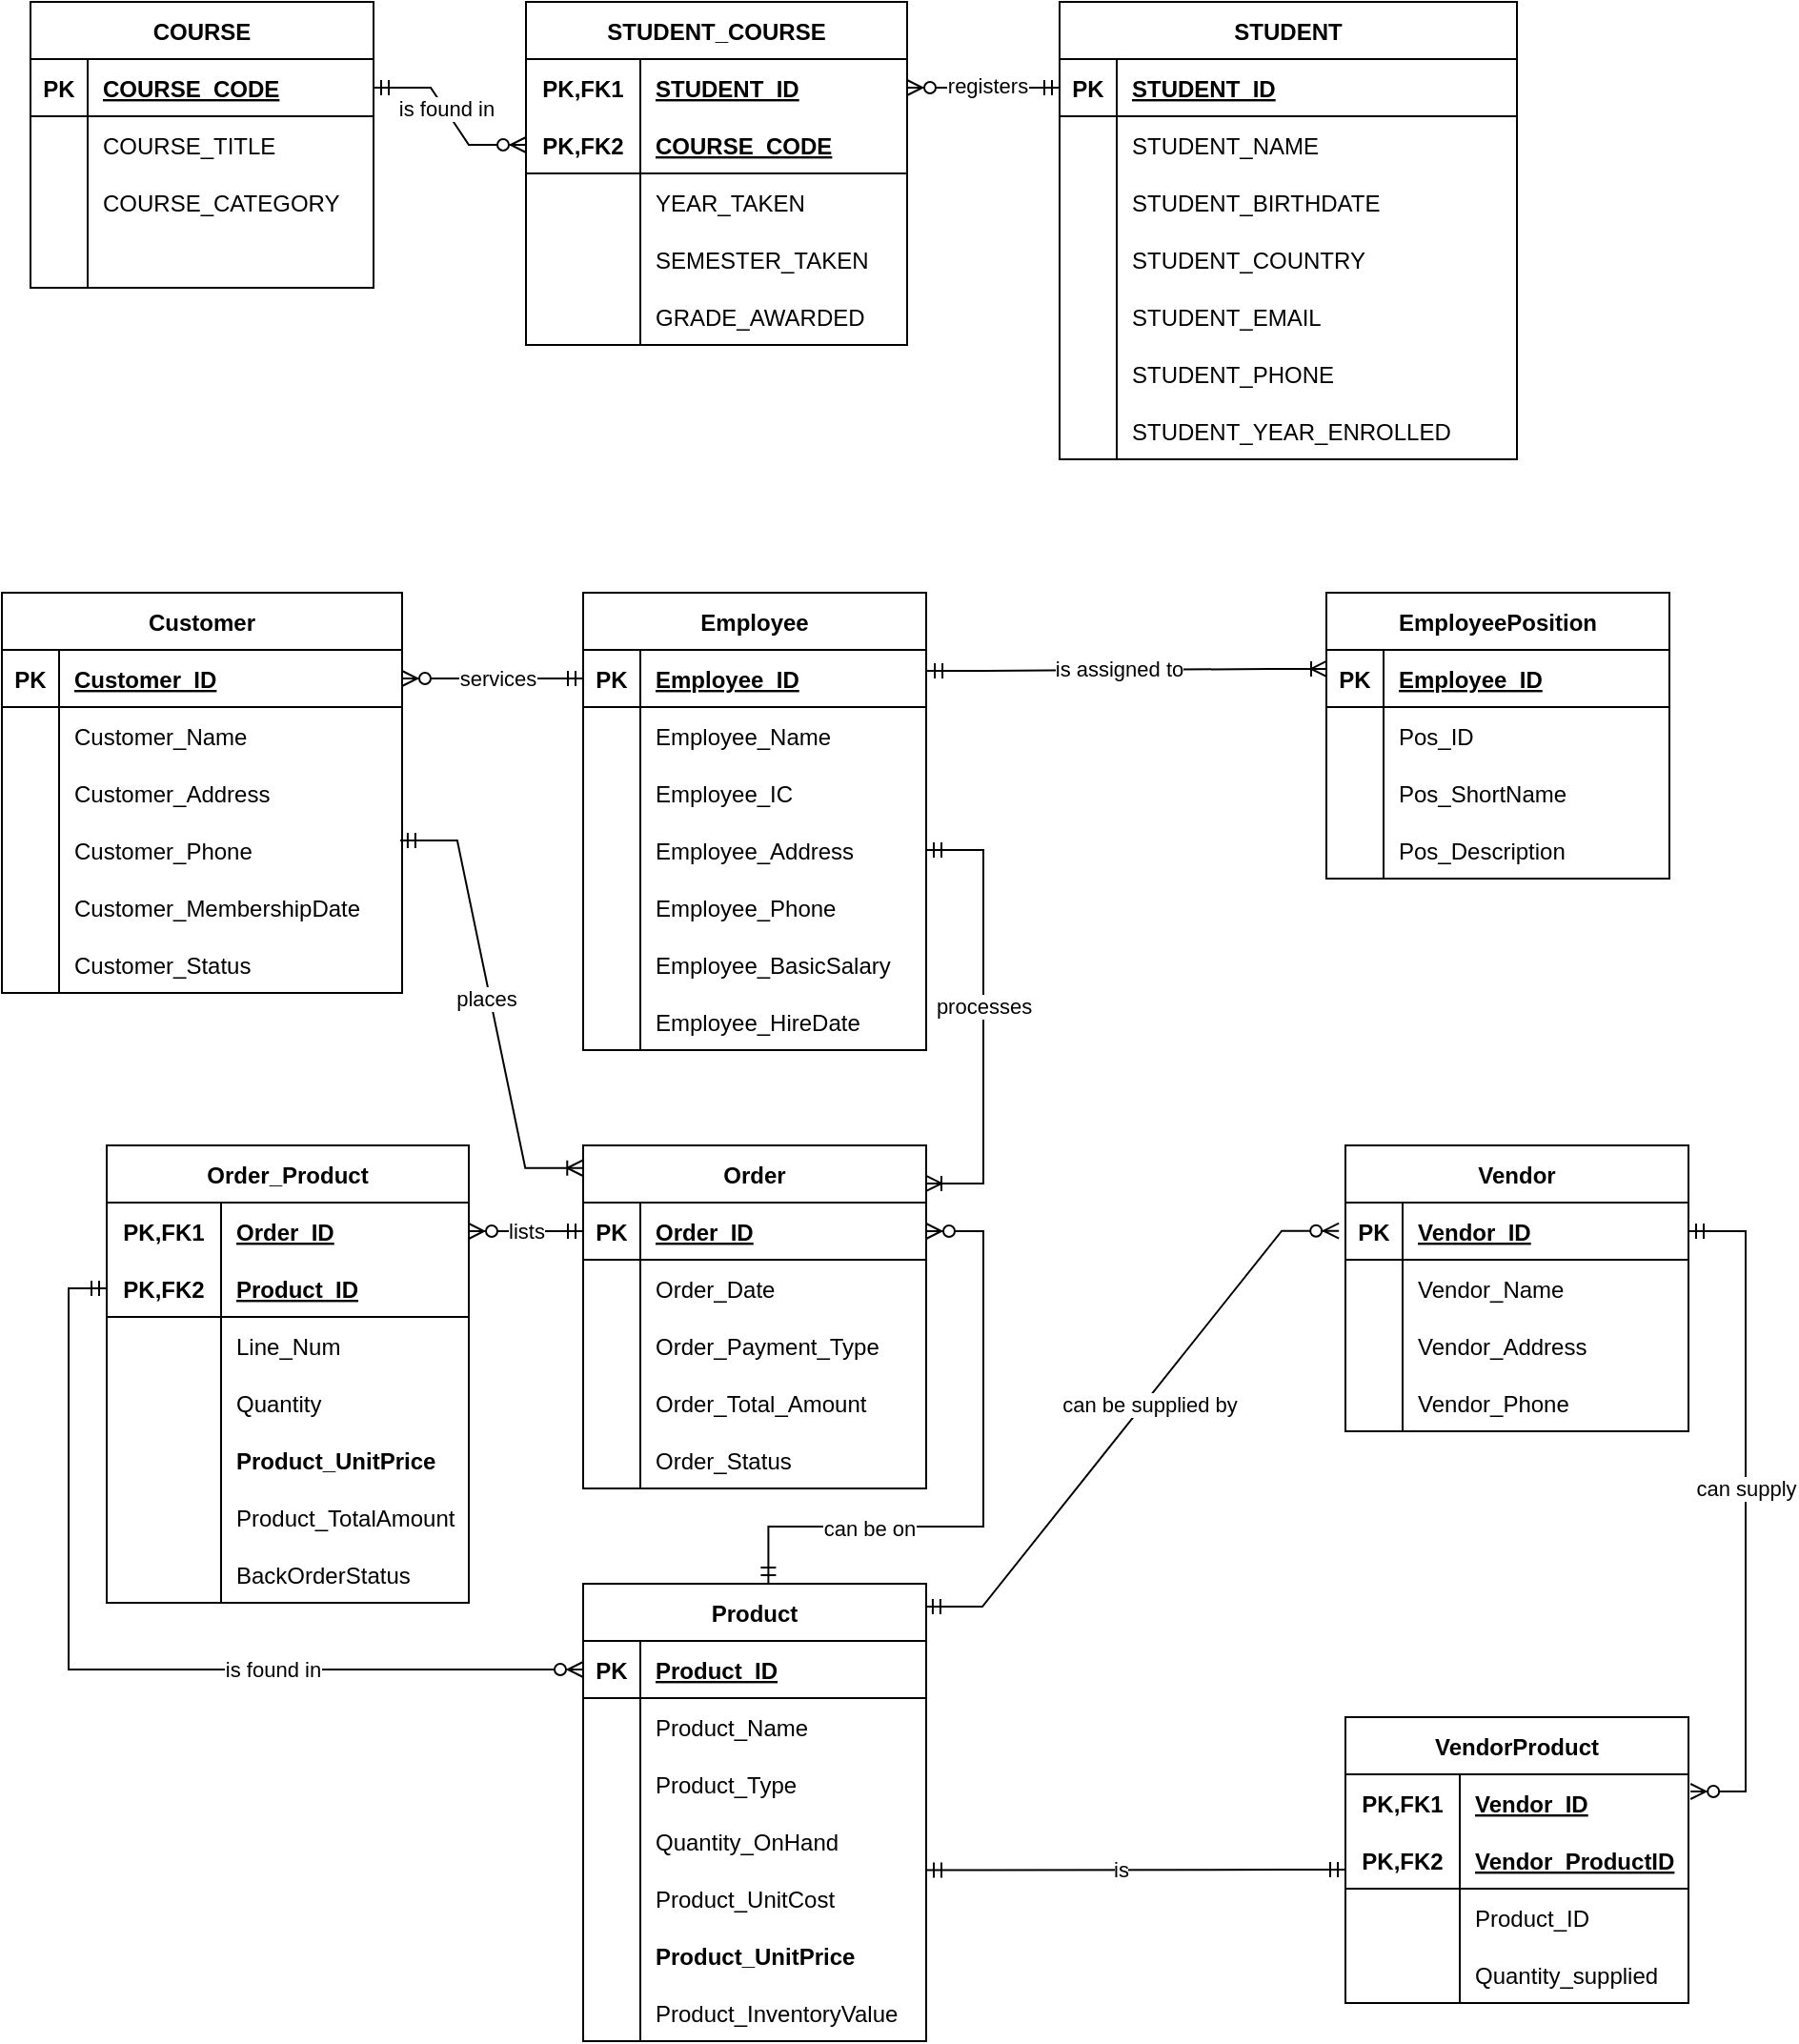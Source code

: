 <mxfile version="20.5.3" type="github">
  <diagram id="R2lEEEUBdFMjLlhIrx00" name="Page-1">
    <mxGraphModel dx="347" dy="380" grid="1" gridSize="10" guides="1" tooltips="1" connect="1" arrows="1" fold="1" page="1" pageScale="1" pageWidth="850" pageHeight="1100" math="0" shadow="0" extFonts="Permanent Marker^https://fonts.googleapis.com/css?family=Permanent+Marker">
      <root>
        <mxCell id="0" />
        <mxCell id="1" parent="0" />
        <mxCell id="639JYfC61KpyXuy8rHbC-1" value="COURSE" style="shape=table;startSize=30;container=1;collapsible=1;childLayout=tableLayout;fixedRows=1;rowLines=0;fontStyle=1;align=center;resizeLast=1;" parent="1" vertex="1">
          <mxGeometry x="60" y="170" width="180" height="150" as="geometry" />
        </mxCell>
        <mxCell id="639JYfC61KpyXuy8rHbC-2" value="" style="shape=tableRow;horizontal=0;startSize=0;swimlaneHead=0;swimlaneBody=0;fillColor=none;collapsible=0;dropTarget=0;points=[[0,0.5],[1,0.5]];portConstraint=eastwest;top=0;left=0;right=0;bottom=1;" parent="639JYfC61KpyXuy8rHbC-1" vertex="1">
          <mxGeometry y="30" width="180" height="30" as="geometry" />
        </mxCell>
        <mxCell id="639JYfC61KpyXuy8rHbC-3" value="PK" style="shape=partialRectangle;connectable=0;fillColor=none;top=0;left=0;bottom=0;right=0;fontStyle=1;overflow=hidden;" parent="639JYfC61KpyXuy8rHbC-2" vertex="1">
          <mxGeometry width="30" height="30" as="geometry">
            <mxRectangle width="30" height="30" as="alternateBounds" />
          </mxGeometry>
        </mxCell>
        <mxCell id="639JYfC61KpyXuy8rHbC-4" value="COURSE_CODE" style="shape=partialRectangle;connectable=0;fillColor=none;top=0;left=0;bottom=0;right=0;align=left;spacingLeft=6;fontStyle=5;overflow=hidden;" parent="639JYfC61KpyXuy8rHbC-2" vertex="1">
          <mxGeometry x="30" width="150" height="30" as="geometry">
            <mxRectangle width="150" height="30" as="alternateBounds" />
          </mxGeometry>
        </mxCell>
        <mxCell id="639JYfC61KpyXuy8rHbC-5" value="" style="shape=tableRow;horizontal=0;startSize=0;swimlaneHead=0;swimlaneBody=0;fillColor=none;collapsible=0;dropTarget=0;points=[[0,0.5],[1,0.5]];portConstraint=eastwest;top=0;left=0;right=0;bottom=0;" parent="639JYfC61KpyXuy8rHbC-1" vertex="1">
          <mxGeometry y="60" width="180" height="30" as="geometry" />
        </mxCell>
        <mxCell id="639JYfC61KpyXuy8rHbC-6" value="" style="shape=partialRectangle;connectable=0;fillColor=none;top=0;left=0;bottom=0;right=0;editable=1;overflow=hidden;" parent="639JYfC61KpyXuy8rHbC-5" vertex="1">
          <mxGeometry width="30" height="30" as="geometry">
            <mxRectangle width="30" height="30" as="alternateBounds" />
          </mxGeometry>
        </mxCell>
        <mxCell id="639JYfC61KpyXuy8rHbC-7" value="COURSE_TITLE" style="shape=partialRectangle;connectable=0;fillColor=none;top=0;left=0;bottom=0;right=0;align=left;spacingLeft=6;overflow=hidden;" parent="639JYfC61KpyXuy8rHbC-5" vertex="1">
          <mxGeometry x="30" width="150" height="30" as="geometry">
            <mxRectangle width="150" height="30" as="alternateBounds" />
          </mxGeometry>
        </mxCell>
        <mxCell id="639JYfC61KpyXuy8rHbC-8" value="" style="shape=tableRow;horizontal=0;startSize=0;swimlaneHead=0;swimlaneBody=0;fillColor=none;collapsible=0;dropTarget=0;points=[[0,0.5],[1,0.5]];portConstraint=eastwest;top=0;left=0;right=0;bottom=0;" parent="639JYfC61KpyXuy8rHbC-1" vertex="1">
          <mxGeometry y="90" width="180" height="30" as="geometry" />
        </mxCell>
        <mxCell id="639JYfC61KpyXuy8rHbC-9" value="" style="shape=partialRectangle;connectable=0;fillColor=none;top=0;left=0;bottom=0;right=0;editable=1;overflow=hidden;" parent="639JYfC61KpyXuy8rHbC-8" vertex="1">
          <mxGeometry width="30" height="30" as="geometry">
            <mxRectangle width="30" height="30" as="alternateBounds" />
          </mxGeometry>
        </mxCell>
        <mxCell id="639JYfC61KpyXuy8rHbC-10" value="COURSE_CATEGORY" style="shape=partialRectangle;connectable=0;fillColor=none;top=0;left=0;bottom=0;right=0;align=left;spacingLeft=6;overflow=hidden;" parent="639JYfC61KpyXuy8rHbC-8" vertex="1">
          <mxGeometry x="30" width="150" height="30" as="geometry">
            <mxRectangle width="150" height="30" as="alternateBounds" />
          </mxGeometry>
        </mxCell>
        <mxCell id="639JYfC61KpyXuy8rHbC-11" value="" style="shape=tableRow;horizontal=0;startSize=0;swimlaneHead=0;swimlaneBody=0;fillColor=none;collapsible=0;dropTarget=0;points=[[0,0.5],[1,0.5]];portConstraint=eastwest;top=0;left=0;right=0;bottom=0;" parent="639JYfC61KpyXuy8rHbC-1" vertex="1">
          <mxGeometry y="120" width="180" height="30" as="geometry" />
        </mxCell>
        <mxCell id="639JYfC61KpyXuy8rHbC-12" value="" style="shape=partialRectangle;connectable=0;fillColor=none;top=0;left=0;bottom=0;right=0;editable=1;overflow=hidden;" parent="639JYfC61KpyXuy8rHbC-11" vertex="1">
          <mxGeometry width="30" height="30" as="geometry">
            <mxRectangle width="30" height="30" as="alternateBounds" />
          </mxGeometry>
        </mxCell>
        <mxCell id="639JYfC61KpyXuy8rHbC-13" value="" style="shape=partialRectangle;connectable=0;fillColor=none;top=0;left=0;bottom=0;right=0;align=left;spacingLeft=6;overflow=hidden;" parent="639JYfC61KpyXuy8rHbC-11" vertex="1">
          <mxGeometry x="30" width="150" height="30" as="geometry">
            <mxRectangle width="150" height="30" as="alternateBounds" />
          </mxGeometry>
        </mxCell>
        <mxCell id="639JYfC61KpyXuy8rHbC-17" value="STUDENT" style="shape=table;startSize=30;container=1;collapsible=1;childLayout=tableLayout;fixedRows=1;rowLines=0;fontStyle=1;align=center;resizeLast=1;" parent="1" vertex="1">
          <mxGeometry x="600" y="170" width="240" height="240" as="geometry" />
        </mxCell>
        <mxCell id="639JYfC61KpyXuy8rHbC-18" value="" style="shape=tableRow;horizontal=0;startSize=0;swimlaneHead=0;swimlaneBody=0;fillColor=none;collapsible=0;dropTarget=0;points=[[0,0.5],[1,0.5]];portConstraint=eastwest;top=0;left=0;right=0;bottom=1;" parent="639JYfC61KpyXuy8rHbC-17" vertex="1">
          <mxGeometry y="30" width="240" height="30" as="geometry" />
        </mxCell>
        <mxCell id="639JYfC61KpyXuy8rHbC-19" value="PK" style="shape=partialRectangle;connectable=0;fillColor=none;top=0;left=0;bottom=0;right=0;fontStyle=1;overflow=hidden;" parent="639JYfC61KpyXuy8rHbC-18" vertex="1">
          <mxGeometry width="30" height="30" as="geometry">
            <mxRectangle width="30" height="30" as="alternateBounds" />
          </mxGeometry>
        </mxCell>
        <mxCell id="639JYfC61KpyXuy8rHbC-20" value="STUDENT_ID" style="shape=partialRectangle;connectable=0;fillColor=none;top=0;left=0;bottom=0;right=0;align=left;spacingLeft=6;fontStyle=5;overflow=hidden;" parent="639JYfC61KpyXuy8rHbC-18" vertex="1">
          <mxGeometry x="30" width="210" height="30" as="geometry">
            <mxRectangle width="210" height="30" as="alternateBounds" />
          </mxGeometry>
        </mxCell>
        <mxCell id="639JYfC61KpyXuy8rHbC-21" value="" style="shape=tableRow;horizontal=0;startSize=0;swimlaneHead=0;swimlaneBody=0;fillColor=none;collapsible=0;dropTarget=0;points=[[0,0.5],[1,0.5]];portConstraint=eastwest;top=0;left=0;right=0;bottom=0;" parent="639JYfC61KpyXuy8rHbC-17" vertex="1">
          <mxGeometry y="60" width="240" height="30" as="geometry" />
        </mxCell>
        <mxCell id="639JYfC61KpyXuy8rHbC-22" value="" style="shape=partialRectangle;connectable=0;fillColor=none;top=0;left=0;bottom=0;right=0;editable=1;overflow=hidden;" parent="639JYfC61KpyXuy8rHbC-21" vertex="1">
          <mxGeometry width="30" height="30" as="geometry">
            <mxRectangle width="30" height="30" as="alternateBounds" />
          </mxGeometry>
        </mxCell>
        <mxCell id="639JYfC61KpyXuy8rHbC-23" value="STUDENT_NAME" style="shape=partialRectangle;connectable=0;fillColor=none;top=0;left=0;bottom=0;right=0;align=left;spacingLeft=6;overflow=hidden;" parent="639JYfC61KpyXuy8rHbC-21" vertex="1">
          <mxGeometry x="30" width="210" height="30" as="geometry">
            <mxRectangle width="210" height="30" as="alternateBounds" />
          </mxGeometry>
        </mxCell>
        <mxCell id="639JYfC61KpyXuy8rHbC-24" value="" style="shape=tableRow;horizontal=0;startSize=0;swimlaneHead=0;swimlaneBody=0;fillColor=none;collapsible=0;dropTarget=0;points=[[0,0.5],[1,0.5]];portConstraint=eastwest;top=0;left=0;right=0;bottom=0;" parent="639JYfC61KpyXuy8rHbC-17" vertex="1">
          <mxGeometry y="90" width="240" height="30" as="geometry" />
        </mxCell>
        <mxCell id="639JYfC61KpyXuy8rHbC-25" value="" style="shape=partialRectangle;connectable=0;fillColor=none;top=0;left=0;bottom=0;right=0;editable=1;overflow=hidden;" parent="639JYfC61KpyXuy8rHbC-24" vertex="1">
          <mxGeometry width="30" height="30" as="geometry">
            <mxRectangle width="30" height="30" as="alternateBounds" />
          </mxGeometry>
        </mxCell>
        <mxCell id="639JYfC61KpyXuy8rHbC-26" value="STUDENT_BIRTHDATE" style="shape=partialRectangle;connectable=0;fillColor=none;top=0;left=0;bottom=0;right=0;align=left;spacingLeft=6;overflow=hidden;" parent="639JYfC61KpyXuy8rHbC-24" vertex="1">
          <mxGeometry x="30" width="210" height="30" as="geometry">
            <mxRectangle width="210" height="30" as="alternateBounds" />
          </mxGeometry>
        </mxCell>
        <mxCell id="639JYfC61KpyXuy8rHbC-27" value="" style="shape=tableRow;horizontal=0;startSize=0;swimlaneHead=0;swimlaneBody=0;fillColor=none;collapsible=0;dropTarget=0;points=[[0,0.5],[1,0.5]];portConstraint=eastwest;top=0;left=0;right=0;bottom=0;" parent="639JYfC61KpyXuy8rHbC-17" vertex="1">
          <mxGeometry y="120" width="240" height="30" as="geometry" />
        </mxCell>
        <mxCell id="639JYfC61KpyXuy8rHbC-28" value="" style="shape=partialRectangle;connectable=0;fillColor=none;top=0;left=0;bottom=0;right=0;editable=1;overflow=hidden;" parent="639JYfC61KpyXuy8rHbC-27" vertex="1">
          <mxGeometry width="30" height="30" as="geometry">
            <mxRectangle width="30" height="30" as="alternateBounds" />
          </mxGeometry>
        </mxCell>
        <mxCell id="639JYfC61KpyXuy8rHbC-29" value="STUDENT_COUNTRY" style="shape=partialRectangle;connectable=0;fillColor=none;top=0;left=0;bottom=0;right=0;align=left;spacingLeft=6;overflow=hidden;" parent="639JYfC61KpyXuy8rHbC-27" vertex="1">
          <mxGeometry x="30" width="210" height="30" as="geometry">
            <mxRectangle width="210" height="30" as="alternateBounds" />
          </mxGeometry>
        </mxCell>
        <mxCell id="639JYfC61KpyXuy8rHbC-31" value="" style="shape=tableRow;horizontal=0;startSize=0;swimlaneHead=0;swimlaneBody=0;fillColor=none;collapsible=0;dropTarget=0;points=[[0,0.5],[1,0.5]];portConstraint=eastwest;top=0;left=0;right=0;bottom=0;" parent="639JYfC61KpyXuy8rHbC-17" vertex="1">
          <mxGeometry y="150" width="240" height="30" as="geometry" />
        </mxCell>
        <mxCell id="639JYfC61KpyXuy8rHbC-32" value="" style="shape=partialRectangle;connectable=0;fillColor=none;top=0;left=0;bottom=0;right=0;editable=1;overflow=hidden;" parent="639JYfC61KpyXuy8rHbC-31" vertex="1">
          <mxGeometry width="30" height="30" as="geometry">
            <mxRectangle width="30" height="30" as="alternateBounds" />
          </mxGeometry>
        </mxCell>
        <mxCell id="639JYfC61KpyXuy8rHbC-33" value="STUDENT_EMAIL" style="shape=partialRectangle;connectable=1;fillColor=none;top=0;left=0;bottom=0;right=0;align=left;spacingLeft=6;overflow=hidden;movable=1;resizable=1;rotatable=1;deletable=1;editable=1;" parent="639JYfC61KpyXuy8rHbC-31" vertex="1">
          <mxGeometry x="30" width="210" height="30" as="geometry">
            <mxRectangle width="210" height="30" as="alternateBounds" />
          </mxGeometry>
        </mxCell>
        <mxCell id="639JYfC61KpyXuy8rHbC-34" value="" style="shape=tableRow;horizontal=0;startSize=0;swimlaneHead=0;swimlaneBody=0;fillColor=none;collapsible=0;dropTarget=0;points=[[0,0.5],[1,0.5]];portConstraint=eastwest;top=0;left=0;right=0;bottom=0;" parent="639JYfC61KpyXuy8rHbC-17" vertex="1">
          <mxGeometry y="180" width="240" height="30" as="geometry" />
        </mxCell>
        <mxCell id="639JYfC61KpyXuy8rHbC-35" value="" style="shape=partialRectangle;connectable=0;fillColor=none;top=0;left=0;bottom=0;right=0;editable=1;overflow=hidden;" parent="639JYfC61KpyXuy8rHbC-34" vertex="1">
          <mxGeometry width="30" height="30" as="geometry">
            <mxRectangle width="30" height="30" as="alternateBounds" />
          </mxGeometry>
        </mxCell>
        <mxCell id="639JYfC61KpyXuy8rHbC-36" value="STUDENT_PHONE" style="shape=partialRectangle;connectable=1;fillColor=none;top=0;left=0;bottom=0;right=0;align=left;spacingLeft=6;overflow=hidden;movable=1;resizable=1;rotatable=1;deletable=1;editable=1;" parent="639JYfC61KpyXuy8rHbC-34" vertex="1">
          <mxGeometry x="30" width="210" height="30" as="geometry">
            <mxRectangle width="210" height="30" as="alternateBounds" />
          </mxGeometry>
        </mxCell>
        <mxCell id="639JYfC61KpyXuy8rHbC-37" value="" style="shape=tableRow;horizontal=0;startSize=0;swimlaneHead=0;swimlaneBody=0;fillColor=none;collapsible=0;dropTarget=0;points=[[0,0.5],[1,0.5]];portConstraint=eastwest;top=0;left=0;right=0;bottom=0;" parent="639JYfC61KpyXuy8rHbC-17" vertex="1">
          <mxGeometry y="210" width="240" height="30" as="geometry" />
        </mxCell>
        <mxCell id="639JYfC61KpyXuy8rHbC-38" value="" style="shape=partialRectangle;connectable=0;fillColor=none;top=0;left=0;bottom=0;right=0;editable=1;overflow=hidden;" parent="639JYfC61KpyXuy8rHbC-37" vertex="1">
          <mxGeometry width="30" height="30" as="geometry">
            <mxRectangle width="30" height="30" as="alternateBounds" />
          </mxGeometry>
        </mxCell>
        <mxCell id="639JYfC61KpyXuy8rHbC-39" value="STUDENT_YEAR_ENROLLED" style="shape=partialRectangle;connectable=1;fillColor=none;top=0;left=0;bottom=0;right=0;align=left;spacingLeft=6;overflow=hidden;movable=1;resizable=1;rotatable=1;deletable=1;editable=1;" parent="639JYfC61KpyXuy8rHbC-37" vertex="1">
          <mxGeometry x="30" width="210" height="30" as="geometry">
            <mxRectangle width="210" height="30" as="alternateBounds" />
          </mxGeometry>
        </mxCell>
        <mxCell id="639JYfC61KpyXuy8rHbC-40" value="STUDENT_COURSE" style="shape=table;startSize=30;container=1;collapsible=1;childLayout=tableLayout;fixedRows=1;rowLines=0;fontStyle=1;align=center;resizeLast=1;" parent="1" vertex="1">
          <mxGeometry x="320" y="170" width="200" height="180" as="geometry" />
        </mxCell>
        <mxCell id="639JYfC61KpyXuy8rHbC-41" value="" style="shape=tableRow;horizontal=0;startSize=0;swimlaneHead=0;swimlaneBody=0;fillColor=none;collapsible=0;dropTarget=0;points=[[0,0.5],[1,0.5]];portConstraint=eastwest;top=0;left=0;right=0;bottom=0;" parent="639JYfC61KpyXuy8rHbC-40" vertex="1">
          <mxGeometry y="30" width="200" height="30" as="geometry" />
        </mxCell>
        <mxCell id="639JYfC61KpyXuy8rHbC-42" value="PK,FK1" style="shape=partialRectangle;connectable=0;fillColor=none;top=0;left=0;bottom=0;right=0;fontStyle=1;overflow=hidden;" parent="639JYfC61KpyXuy8rHbC-41" vertex="1">
          <mxGeometry width="60" height="30" as="geometry">
            <mxRectangle width="60" height="30" as="alternateBounds" />
          </mxGeometry>
        </mxCell>
        <mxCell id="639JYfC61KpyXuy8rHbC-43" value="STUDENT_ID" style="shape=partialRectangle;connectable=0;fillColor=none;top=0;left=0;bottom=0;right=0;align=left;spacingLeft=6;fontStyle=5;overflow=hidden;" parent="639JYfC61KpyXuy8rHbC-41" vertex="1">
          <mxGeometry x="60" width="140" height="30" as="geometry">
            <mxRectangle width="140" height="30" as="alternateBounds" />
          </mxGeometry>
        </mxCell>
        <mxCell id="639JYfC61KpyXuy8rHbC-44" value="" style="shape=tableRow;horizontal=0;startSize=0;swimlaneHead=0;swimlaneBody=0;fillColor=none;collapsible=0;dropTarget=0;points=[[0,0.5],[1,0.5]];portConstraint=eastwest;top=0;left=0;right=0;bottom=1;" parent="639JYfC61KpyXuy8rHbC-40" vertex="1">
          <mxGeometry y="60" width="200" height="30" as="geometry" />
        </mxCell>
        <mxCell id="639JYfC61KpyXuy8rHbC-45" value="PK,FK2" style="shape=partialRectangle;connectable=0;fillColor=none;top=0;left=0;bottom=0;right=0;fontStyle=1;overflow=hidden;" parent="639JYfC61KpyXuy8rHbC-44" vertex="1">
          <mxGeometry width="60" height="30" as="geometry">
            <mxRectangle width="60" height="30" as="alternateBounds" />
          </mxGeometry>
        </mxCell>
        <mxCell id="639JYfC61KpyXuy8rHbC-46" value="COURSE_CODE" style="shape=partialRectangle;connectable=0;fillColor=none;top=0;left=0;bottom=0;right=0;align=left;spacingLeft=6;fontStyle=5;overflow=hidden;" parent="639JYfC61KpyXuy8rHbC-44" vertex="1">
          <mxGeometry x="60" width="140" height="30" as="geometry">
            <mxRectangle width="140" height="30" as="alternateBounds" />
          </mxGeometry>
        </mxCell>
        <mxCell id="639JYfC61KpyXuy8rHbC-47" value="" style="shape=tableRow;horizontal=0;startSize=0;swimlaneHead=0;swimlaneBody=0;fillColor=none;collapsible=0;dropTarget=0;points=[[0,0.5],[1,0.5]];portConstraint=eastwest;top=0;left=0;right=0;bottom=0;" parent="639JYfC61KpyXuy8rHbC-40" vertex="1">
          <mxGeometry y="90" width="200" height="30" as="geometry" />
        </mxCell>
        <mxCell id="639JYfC61KpyXuy8rHbC-48" value="" style="shape=partialRectangle;connectable=0;fillColor=none;top=0;left=0;bottom=0;right=0;editable=1;overflow=hidden;" parent="639JYfC61KpyXuy8rHbC-47" vertex="1">
          <mxGeometry width="60" height="30" as="geometry">
            <mxRectangle width="60" height="30" as="alternateBounds" />
          </mxGeometry>
        </mxCell>
        <mxCell id="639JYfC61KpyXuy8rHbC-49" value="YEAR_TAKEN" style="shape=partialRectangle;connectable=0;fillColor=none;top=0;left=0;bottom=0;right=0;align=left;spacingLeft=6;overflow=hidden;" parent="639JYfC61KpyXuy8rHbC-47" vertex="1">
          <mxGeometry x="60" width="140" height="30" as="geometry">
            <mxRectangle width="140" height="30" as="alternateBounds" />
          </mxGeometry>
        </mxCell>
        <mxCell id="639JYfC61KpyXuy8rHbC-50" value="" style="shape=tableRow;horizontal=0;startSize=0;swimlaneHead=0;swimlaneBody=0;fillColor=none;collapsible=0;dropTarget=0;points=[[0,0.5],[1,0.5]];portConstraint=eastwest;top=0;left=0;right=0;bottom=0;" parent="639JYfC61KpyXuy8rHbC-40" vertex="1">
          <mxGeometry y="120" width="200" height="30" as="geometry" />
        </mxCell>
        <mxCell id="639JYfC61KpyXuy8rHbC-51" value="" style="shape=partialRectangle;connectable=0;fillColor=none;top=0;left=0;bottom=0;right=0;editable=1;overflow=hidden;" parent="639JYfC61KpyXuy8rHbC-50" vertex="1">
          <mxGeometry width="60" height="30" as="geometry">
            <mxRectangle width="60" height="30" as="alternateBounds" />
          </mxGeometry>
        </mxCell>
        <mxCell id="639JYfC61KpyXuy8rHbC-52" value="SEMESTER_TAKEN" style="shape=partialRectangle;connectable=0;fillColor=none;top=0;left=0;bottom=0;right=0;align=left;spacingLeft=6;overflow=hidden;" parent="639JYfC61KpyXuy8rHbC-50" vertex="1">
          <mxGeometry x="60" width="140" height="30" as="geometry">
            <mxRectangle width="140" height="30" as="alternateBounds" />
          </mxGeometry>
        </mxCell>
        <mxCell id="639JYfC61KpyXuy8rHbC-53" value="" style="shape=tableRow;horizontal=0;startSize=0;swimlaneHead=0;swimlaneBody=0;fillColor=none;collapsible=0;dropTarget=0;points=[[0,0.5],[1,0.5]];portConstraint=eastwest;top=0;left=0;right=0;bottom=0;" parent="639JYfC61KpyXuy8rHbC-40" vertex="1">
          <mxGeometry y="150" width="200" height="30" as="geometry" />
        </mxCell>
        <mxCell id="639JYfC61KpyXuy8rHbC-54" value="" style="shape=partialRectangle;connectable=0;fillColor=none;top=0;left=0;bottom=0;right=0;editable=1;overflow=hidden;" parent="639JYfC61KpyXuy8rHbC-53" vertex="1">
          <mxGeometry width="60" height="30" as="geometry">
            <mxRectangle width="60" height="30" as="alternateBounds" />
          </mxGeometry>
        </mxCell>
        <mxCell id="639JYfC61KpyXuy8rHbC-55" value="GRADE_AWARDED" style="shape=partialRectangle;connectable=0;fillColor=none;top=0;left=0;bottom=0;right=0;align=left;spacingLeft=6;overflow=hidden;" parent="639JYfC61KpyXuy8rHbC-53" vertex="1">
          <mxGeometry x="60" width="140" height="30" as="geometry">
            <mxRectangle width="140" height="30" as="alternateBounds" />
          </mxGeometry>
        </mxCell>
        <mxCell id="639JYfC61KpyXuy8rHbC-56" value="" style="edgeStyle=entityRelationEdgeStyle;fontSize=12;html=1;endArrow=ERzeroToMany;startArrow=ERmandOne;rounded=0;exitX=1;exitY=0.5;exitDx=0;exitDy=0;entryX=0;entryY=0.5;entryDx=0;entryDy=0;" parent="1" source="639JYfC61KpyXuy8rHbC-2" target="639JYfC61KpyXuy8rHbC-44" edge="1">
          <mxGeometry width="100" height="100" relative="1" as="geometry">
            <mxPoint x="210" y="460" as="sourcePoint" />
            <mxPoint x="310" y="360" as="targetPoint" />
          </mxGeometry>
        </mxCell>
        <mxCell id="639JYfC61KpyXuy8rHbC-58" value="is found in" style="edgeLabel;html=1;align=center;verticalAlign=middle;resizable=0;points=[];" parent="639JYfC61KpyXuy8rHbC-56" vertex="1" connectable="0">
          <mxGeometry x="-0.092" y="1" relative="1" as="geometry">
            <mxPoint x="-1" as="offset" />
          </mxGeometry>
        </mxCell>
        <mxCell id="639JYfC61KpyXuy8rHbC-57" value="" style="edgeStyle=entityRelationEdgeStyle;fontSize=12;html=1;endArrow=ERzeroToMany;startArrow=ERmandOne;rounded=0;exitX=0;exitY=0.5;exitDx=0;exitDy=0;entryX=1;entryY=0.5;entryDx=0;entryDy=0;" parent="1" source="639JYfC61KpyXuy8rHbC-18" target="639JYfC61KpyXuy8rHbC-41" edge="1">
          <mxGeometry width="100" height="100" relative="1" as="geometry">
            <mxPoint x="500" y="470" as="sourcePoint" />
            <mxPoint x="600" y="370" as="targetPoint" />
          </mxGeometry>
        </mxCell>
        <mxCell id="639JYfC61KpyXuy8rHbC-59" value="registers" style="edgeLabel;html=1;align=center;verticalAlign=middle;resizable=0;points=[];" parent="639JYfC61KpyXuy8rHbC-57" vertex="1" connectable="0">
          <mxGeometry x="-0.05" y="-1" relative="1" as="geometry">
            <mxPoint as="offset" />
          </mxGeometry>
        </mxCell>
        <mxCell id="639JYfC61KpyXuy8rHbC-61" value="Employee" style="shape=table;startSize=30;container=1;collapsible=1;childLayout=tableLayout;fixedRows=1;rowLines=0;fontStyle=1;align=center;resizeLast=1;" parent="1" vertex="1">
          <mxGeometry x="350" y="480" width="180" height="240" as="geometry" />
        </mxCell>
        <mxCell id="639JYfC61KpyXuy8rHbC-62" value="" style="shape=tableRow;horizontal=0;startSize=0;swimlaneHead=0;swimlaneBody=0;fillColor=none;collapsible=0;dropTarget=0;points=[[0,0.5],[1,0.5]];portConstraint=eastwest;top=0;left=0;right=0;bottom=1;" parent="639JYfC61KpyXuy8rHbC-61" vertex="1">
          <mxGeometry y="30" width="180" height="30" as="geometry" />
        </mxCell>
        <mxCell id="639JYfC61KpyXuy8rHbC-63" value="PK" style="shape=partialRectangle;connectable=0;fillColor=none;top=0;left=0;bottom=0;right=0;fontStyle=1;overflow=hidden;" parent="639JYfC61KpyXuy8rHbC-62" vertex="1">
          <mxGeometry width="30" height="30" as="geometry">
            <mxRectangle width="30" height="30" as="alternateBounds" />
          </mxGeometry>
        </mxCell>
        <mxCell id="639JYfC61KpyXuy8rHbC-64" value="Employee_ID" style="shape=partialRectangle;connectable=0;fillColor=none;top=0;left=0;bottom=0;right=0;align=left;spacingLeft=6;fontStyle=5;overflow=hidden;" parent="639JYfC61KpyXuy8rHbC-62" vertex="1">
          <mxGeometry x="30" width="150" height="30" as="geometry">
            <mxRectangle width="150" height="30" as="alternateBounds" />
          </mxGeometry>
        </mxCell>
        <mxCell id="639JYfC61KpyXuy8rHbC-65" value="" style="shape=tableRow;horizontal=0;startSize=0;swimlaneHead=0;swimlaneBody=0;fillColor=none;collapsible=0;dropTarget=0;points=[[0,0.5],[1,0.5]];portConstraint=eastwest;top=0;left=0;right=0;bottom=0;" parent="639JYfC61KpyXuy8rHbC-61" vertex="1">
          <mxGeometry y="60" width="180" height="30" as="geometry" />
        </mxCell>
        <mxCell id="639JYfC61KpyXuy8rHbC-66" value="" style="shape=partialRectangle;connectable=0;fillColor=none;top=0;left=0;bottom=0;right=0;editable=1;overflow=hidden;" parent="639JYfC61KpyXuy8rHbC-65" vertex="1">
          <mxGeometry width="30" height="30" as="geometry">
            <mxRectangle width="30" height="30" as="alternateBounds" />
          </mxGeometry>
        </mxCell>
        <mxCell id="639JYfC61KpyXuy8rHbC-67" value="Employee_Name" style="shape=partialRectangle;connectable=0;fillColor=none;top=0;left=0;bottom=0;right=0;align=left;spacingLeft=6;overflow=hidden;" parent="639JYfC61KpyXuy8rHbC-65" vertex="1">
          <mxGeometry x="30" width="150" height="30" as="geometry">
            <mxRectangle width="150" height="30" as="alternateBounds" />
          </mxGeometry>
        </mxCell>
        <mxCell id="639JYfC61KpyXuy8rHbC-68" value="" style="shape=tableRow;horizontal=0;startSize=0;swimlaneHead=0;swimlaneBody=0;fillColor=none;collapsible=0;dropTarget=0;points=[[0,0.5],[1,0.5]];portConstraint=eastwest;top=0;left=0;right=0;bottom=0;" parent="639JYfC61KpyXuy8rHbC-61" vertex="1">
          <mxGeometry y="90" width="180" height="30" as="geometry" />
        </mxCell>
        <mxCell id="639JYfC61KpyXuy8rHbC-69" value="" style="shape=partialRectangle;connectable=0;fillColor=none;top=0;left=0;bottom=0;right=0;editable=1;overflow=hidden;" parent="639JYfC61KpyXuy8rHbC-68" vertex="1">
          <mxGeometry width="30" height="30" as="geometry">
            <mxRectangle width="30" height="30" as="alternateBounds" />
          </mxGeometry>
        </mxCell>
        <mxCell id="639JYfC61KpyXuy8rHbC-70" value="Employee_IC" style="shape=partialRectangle;connectable=0;fillColor=none;top=0;left=0;bottom=0;right=0;align=left;spacingLeft=6;overflow=hidden;" parent="639JYfC61KpyXuy8rHbC-68" vertex="1">
          <mxGeometry x="30" width="150" height="30" as="geometry">
            <mxRectangle width="150" height="30" as="alternateBounds" />
          </mxGeometry>
        </mxCell>
        <mxCell id="639JYfC61KpyXuy8rHbC-71" value="" style="shape=tableRow;horizontal=0;startSize=0;swimlaneHead=0;swimlaneBody=0;fillColor=none;collapsible=0;dropTarget=0;points=[[0,0.5],[1,0.5]];portConstraint=eastwest;top=0;left=0;right=0;bottom=0;" parent="639JYfC61KpyXuy8rHbC-61" vertex="1">
          <mxGeometry y="120" width="180" height="30" as="geometry" />
        </mxCell>
        <mxCell id="639JYfC61KpyXuy8rHbC-72" value="" style="shape=partialRectangle;connectable=0;fillColor=none;top=0;left=0;bottom=0;right=0;editable=1;overflow=hidden;" parent="639JYfC61KpyXuy8rHbC-71" vertex="1">
          <mxGeometry width="30" height="30" as="geometry">
            <mxRectangle width="30" height="30" as="alternateBounds" />
          </mxGeometry>
        </mxCell>
        <mxCell id="639JYfC61KpyXuy8rHbC-73" value="Employee_Address" style="shape=partialRectangle;connectable=0;fillColor=none;top=0;left=0;bottom=0;right=0;align=left;spacingLeft=6;overflow=hidden;" parent="639JYfC61KpyXuy8rHbC-71" vertex="1">
          <mxGeometry x="30" width="150" height="30" as="geometry">
            <mxRectangle width="150" height="30" as="alternateBounds" />
          </mxGeometry>
        </mxCell>
        <mxCell id="639JYfC61KpyXuy8rHbC-74" value="" style="shape=tableRow;horizontal=0;startSize=0;swimlaneHead=0;swimlaneBody=0;fillColor=none;collapsible=0;dropTarget=0;points=[[0,0.5],[1,0.5]];portConstraint=eastwest;top=0;left=0;right=0;bottom=0;" parent="639JYfC61KpyXuy8rHbC-61" vertex="1">
          <mxGeometry y="150" width="180" height="30" as="geometry" />
        </mxCell>
        <mxCell id="639JYfC61KpyXuy8rHbC-75" value="" style="shape=partialRectangle;connectable=0;fillColor=none;top=0;left=0;bottom=0;right=0;editable=1;overflow=hidden;" parent="639JYfC61KpyXuy8rHbC-74" vertex="1">
          <mxGeometry width="30" height="30" as="geometry">
            <mxRectangle width="30" height="30" as="alternateBounds" />
          </mxGeometry>
        </mxCell>
        <mxCell id="639JYfC61KpyXuy8rHbC-76" value="Employee_Phone" style="shape=partialRectangle;connectable=0;fillColor=none;top=0;left=0;bottom=0;right=0;align=left;spacingLeft=6;overflow=hidden;" parent="639JYfC61KpyXuy8rHbC-74" vertex="1">
          <mxGeometry x="30" width="150" height="30" as="geometry">
            <mxRectangle width="150" height="30" as="alternateBounds" />
          </mxGeometry>
        </mxCell>
        <mxCell id="639JYfC61KpyXuy8rHbC-80" value="" style="shape=tableRow;horizontal=0;startSize=0;swimlaneHead=0;swimlaneBody=0;fillColor=none;collapsible=0;dropTarget=0;points=[[0,0.5],[1,0.5]];portConstraint=eastwest;top=0;left=0;right=0;bottom=0;" parent="639JYfC61KpyXuy8rHbC-61" vertex="1">
          <mxGeometry y="180" width="180" height="30" as="geometry" />
        </mxCell>
        <mxCell id="639JYfC61KpyXuy8rHbC-81" value="" style="shape=partialRectangle;connectable=0;fillColor=none;top=0;left=0;bottom=0;right=0;editable=1;overflow=hidden;" parent="639JYfC61KpyXuy8rHbC-80" vertex="1">
          <mxGeometry width="30" height="30" as="geometry">
            <mxRectangle width="30" height="30" as="alternateBounds" />
          </mxGeometry>
        </mxCell>
        <mxCell id="639JYfC61KpyXuy8rHbC-82" value="Employee_BasicSalary" style="shape=partialRectangle;connectable=0;fillColor=none;top=0;left=0;bottom=0;right=0;align=left;spacingLeft=6;overflow=hidden;" parent="639JYfC61KpyXuy8rHbC-80" vertex="1">
          <mxGeometry x="30" width="150" height="30" as="geometry">
            <mxRectangle width="150" height="30" as="alternateBounds" />
          </mxGeometry>
        </mxCell>
        <mxCell id="639JYfC61KpyXuy8rHbC-83" value="" style="shape=tableRow;horizontal=0;startSize=0;swimlaneHead=0;swimlaneBody=0;fillColor=none;collapsible=0;dropTarget=0;points=[[0,0.5],[1,0.5]];portConstraint=eastwest;top=0;left=0;right=0;bottom=0;" parent="639JYfC61KpyXuy8rHbC-61" vertex="1">
          <mxGeometry y="210" width="180" height="30" as="geometry" />
        </mxCell>
        <mxCell id="639JYfC61KpyXuy8rHbC-84" value="" style="shape=partialRectangle;connectable=0;fillColor=none;top=0;left=0;bottom=0;right=0;editable=1;overflow=hidden;" parent="639JYfC61KpyXuy8rHbC-83" vertex="1">
          <mxGeometry width="30" height="30" as="geometry">
            <mxRectangle width="30" height="30" as="alternateBounds" />
          </mxGeometry>
        </mxCell>
        <mxCell id="639JYfC61KpyXuy8rHbC-85" value="Employee_HireDate" style="shape=partialRectangle;connectable=0;fillColor=none;top=0;left=0;bottom=0;right=0;align=left;spacingLeft=6;overflow=hidden;" parent="639JYfC61KpyXuy8rHbC-83" vertex="1">
          <mxGeometry x="30" width="150" height="30" as="geometry">
            <mxRectangle width="150" height="30" as="alternateBounds" />
          </mxGeometry>
        </mxCell>
        <mxCell id="639JYfC61KpyXuy8rHbC-92" value="EmployeePosition" style="shape=table;startSize=30;container=1;collapsible=1;childLayout=tableLayout;fixedRows=1;rowLines=0;fontStyle=1;align=center;resizeLast=1;" parent="1" vertex="1">
          <mxGeometry x="740" y="480" width="180" height="150" as="geometry" />
        </mxCell>
        <mxCell id="639JYfC61KpyXuy8rHbC-93" value="" style="shape=tableRow;horizontal=0;startSize=0;swimlaneHead=0;swimlaneBody=0;fillColor=none;collapsible=0;dropTarget=0;points=[[0,0.5],[1,0.5]];portConstraint=eastwest;top=0;left=0;right=0;bottom=1;" parent="639JYfC61KpyXuy8rHbC-92" vertex="1">
          <mxGeometry y="30" width="180" height="30" as="geometry" />
        </mxCell>
        <mxCell id="639JYfC61KpyXuy8rHbC-94" value="PK" style="shape=partialRectangle;connectable=0;fillColor=none;top=0;left=0;bottom=0;right=0;fontStyle=1;overflow=hidden;" parent="639JYfC61KpyXuy8rHbC-93" vertex="1">
          <mxGeometry width="30" height="30" as="geometry">
            <mxRectangle width="30" height="30" as="alternateBounds" />
          </mxGeometry>
        </mxCell>
        <mxCell id="639JYfC61KpyXuy8rHbC-95" value="Employee_ID" style="shape=partialRectangle;connectable=0;fillColor=none;top=0;left=0;bottom=0;right=0;align=left;spacingLeft=6;fontStyle=5;overflow=hidden;" parent="639JYfC61KpyXuy8rHbC-93" vertex="1">
          <mxGeometry x="30" width="150" height="30" as="geometry">
            <mxRectangle width="150" height="30" as="alternateBounds" />
          </mxGeometry>
        </mxCell>
        <mxCell id="639JYfC61KpyXuy8rHbC-96" value="" style="shape=tableRow;horizontal=0;startSize=0;swimlaneHead=0;swimlaneBody=0;fillColor=none;collapsible=0;dropTarget=0;points=[[0,0.5],[1,0.5]];portConstraint=eastwest;top=0;left=0;right=0;bottom=0;" parent="639JYfC61KpyXuy8rHbC-92" vertex="1">
          <mxGeometry y="60" width="180" height="30" as="geometry" />
        </mxCell>
        <mxCell id="639JYfC61KpyXuy8rHbC-97" value="" style="shape=partialRectangle;connectable=0;fillColor=none;top=0;left=0;bottom=0;right=0;editable=1;overflow=hidden;" parent="639JYfC61KpyXuy8rHbC-96" vertex="1">
          <mxGeometry width="30" height="30" as="geometry">
            <mxRectangle width="30" height="30" as="alternateBounds" />
          </mxGeometry>
        </mxCell>
        <mxCell id="639JYfC61KpyXuy8rHbC-98" value="Pos_ID" style="shape=partialRectangle;connectable=0;fillColor=none;top=0;left=0;bottom=0;right=0;align=left;spacingLeft=6;overflow=hidden;" parent="639JYfC61KpyXuy8rHbC-96" vertex="1">
          <mxGeometry x="30" width="150" height="30" as="geometry">
            <mxRectangle width="150" height="30" as="alternateBounds" />
          </mxGeometry>
        </mxCell>
        <mxCell id="639JYfC61KpyXuy8rHbC-99" value="" style="shape=tableRow;horizontal=0;startSize=0;swimlaneHead=0;swimlaneBody=0;fillColor=none;collapsible=0;dropTarget=0;points=[[0,0.5],[1,0.5]];portConstraint=eastwest;top=0;left=0;right=0;bottom=0;" parent="639JYfC61KpyXuy8rHbC-92" vertex="1">
          <mxGeometry y="90" width="180" height="30" as="geometry" />
        </mxCell>
        <mxCell id="639JYfC61KpyXuy8rHbC-100" value="" style="shape=partialRectangle;connectable=0;fillColor=none;top=0;left=0;bottom=0;right=0;editable=1;overflow=hidden;" parent="639JYfC61KpyXuy8rHbC-99" vertex="1">
          <mxGeometry width="30" height="30" as="geometry">
            <mxRectangle width="30" height="30" as="alternateBounds" />
          </mxGeometry>
        </mxCell>
        <mxCell id="639JYfC61KpyXuy8rHbC-101" value="Pos_ShortName" style="shape=partialRectangle;connectable=0;fillColor=none;top=0;left=0;bottom=0;right=0;align=left;spacingLeft=6;overflow=hidden;" parent="639JYfC61KpyXuy8rHbC-99" vertex="1">
          <mxGeometry x="30" width="150" height="30" as="geometry">
            <mxRectangle width="150" height="30" as="alternateBounds" />
          </mxGeometry>
        </mxCell>
        <mxCell id="639JYfC61KpyXuy8rHbC-102" value="" style="shape=tableRow;horizontal=0;startSize=0;swimlaneHead=0;swimlaneBody=0;fillColor=none;collapsible=0;dropTarget=0;points=[[0,0.5],[1,0.5]];portConstraint=eastwest;top=0;left=0;right=0;bottom=0;" parent="639JYfC61KpyXuy8rHbC-92" vertex="1">
          <mxGeometry y="120" width="180" height="30" as="geometry" />
        </mxCell>
        <mxCell id="639JYfC61KpyXuy8rHbC-103" value="" style="shape=partialRectangle;connectable=0;fillColor=none;top=0;left=0;bottom=0;right=0;editable=1;overflow=hidden;" parent="639JYfC61KpyXuy8rHbC-102" vertex="1">
          <mxGeometry width="30" height="30" as="geometry">
            <mxRectangle width="30" height="30" as="alternateBounds" />
          </mxGeometry>
        </mxCell>
        <mxCell id="639JYfC61KpyXuy8rHbC-104" value="Pos_Description" style="shape=partialRectangle;connectable=0;fillColor=none;top=0;left=0;bottom=0;right=0;align=left;spacingLeft=6;overflow=hidden;" parent="639JYfC61KpyXuy8rHbC-102" vertex="1">
          <mxGeometry x="30" width="150" height="30" as="geometry">
            <mxRectangle width="150" height="30" as="alternateBounds" />
          </mxGeometry>
        </mxCell>
        <mxCell id="639JYfC61KpyXuy8rHbC-108" value="Customer" style="shape=table;startSize=30;container=1;collapsible=1;childLayout=tableLayout;fixedRows=1;rowLines=0;fontStyle=1;align=center;resizeLast=1;" parent="1" vertex="1">
          <mxGeometry x="45" y="480" width="210" height="210" as="geometry" />
        </mxCell>
        <mxCell id="639JYfC61KpyXuy8rHbC-109" value="" style="shape=tableRow;horizontal=0;startSize=0;swimlaneHead=0;swimlaneBody=0;fillColor=none;collapsible=0;dropTarget=0;points=[[0,0.5],[1,0.5]];portConstraint=eastwest;top=0;left=0;right=0;bottom=1;" parent="639JYfC61KpyXuy8rHbC-108" vertex="1">
          <mxGeometry y="30" width="210" height="30" as="geometry" />
        </mxCell>
        <mxCell id="639JYfC61KpyXuy8rHbC-110" value="PK" style="shape=partialRectangle;connectable=0;fillColor=none;top=0;left=0;bottom=0;right=0;fontStyle=1;overflow=hidden;" parent="639JYfC61KpyXuy8rHbC-109" vertex="1">
          <mxGeometry width="30" height="30" as="geometry">
            <mxRectangle width="30" height="30" as="alternateBounds" />
          </mxGeometry>
        </mxCell>
        <mxCell id="639JYfC61KpyXuy8rHbC-111" value="Customer_ID" style="shape=partialRectangle;connectable=0;fillColor=none;top=0;left=0;bottom=0;right=0;align=left;spacingLeft=6;fontStyle=5;overflow=hidden;" parent="639JYfC61KpyXuy8rHbC-109" vertex="1">
          <mxGeometry x="30" width="180" height="30" as="geometry">
            <mxRectangle width="180" height="30" as="alternateBounds" />
          </mxGeometry>
        </mxCell>
        <mxCell id="639JYfC61KpyXuy8rHbC-112" value="" style="shape=tableRow;horizontal=0;startSize=0;swimlaneHead=0;swimlaneBody=0;fillColor=none;collapsible=0;dropTarget=0;points=[[0,0.5],[1,0.5]];portConstraint=eastwest;top=0;left=0;right=0;bottom=0;" parent="639JYfC61KpyXuy8rHbC-108" vertex="1">
          <mxGeometry y="60" width="210" height="30" as="geometry" />
        </mxCell>
        <mxCell id="639JYfC61KpyXuy8rHbC-113" value="" style="shape=partialRectangle;connectable=0;fillColor=none;top=0;left=0;bottom=0;right=0;editable=1;overflow=hidden;" parent="639JYfC61KpyXuy8rHbC-112" vertex="1">
          <mxGeometry width="30" height="30" as="geometry">
            <mxRectangle width="30" height="30" as="alternateBounds" />
          </mxGeometry>
        </mxCell>
        <mxCell id="639JYfC61KpyXuy8rHbC-114" value="Customer_Name" style="shape=partialRectangle;connectable=0;fillColor=none;top=0;left=0;bottom=0;right=0;align=left;spacingLeft=6;overflow=hidden;" parent="639JYfC61KpyXuy8rHbC-112" vertex="1">
          <mxGeometry x="30" width="180" height="30" as="geometry">
            <mxRectangle width="180" height="30" as="alternateBounds" />
          </mxGeometry>
        </mxCell>
        <mxCell id="639JYfC61KpyXuy8rHbC-115" value="" style="shape=tableRow;horizontal=0;startSize=0;swimlaneHead=0;swimlaneBody=0;fillColor=none;collapsible=0;dropTarget=0;points=[[0,0.5],[1,0.5]];portConstraint=eastwest;top=0;left=0;right=0;bottom=0;" parent="639JYfC61KpyXuy8rHbC-108" vertex="1">
          <mxGeometry y="90" width="210" height="30" as="geometry" />
        </mxCell>
        <mxCell id="639JYfC61KpyXuy8rHbC-116" value="" style="shape=partialRectangle;connectable=0;fillColor=none;top=0;left=0;bottom=0;right=0;editable=1;overflow=hidden;" parent="639JYfC61KpyXuy8rHbC-115" vertex="1">
          <mxGeometry width="30" height="30" as="geometry">
            <mxRectangle width="30" height="30" as="alternateBounds" />
          </mxGeometry>
        </mxCell>
        <mxCell id="639JYfC61KpyXuy8rHbC-117" value="Customer_Address" style="shape=partialRectangle;connectable=0;fillColor=none;top=0;left=0;bottom=0;right=0;align=left;spacingLeft=6;overflow=hidden;" parent="639JYfC61KpyXuy8rHbC-115" vertex="1">
          <mxGeometry x="30" width="180" height="30" as="geometry">
            <mxRectangle width="180" height="30" as="alternateBounds" />
          </mxGeometry>
        </mxCell>
        <mxCell id="639JYfC61KpyXuy8rHbC-118" value="" style="shape=tableRow;horizontal=0;startSize=0;swimlaneHead=0;swimlaneBody=0;fillColor=none;collapsible=0;dropTarget=0;points=[[0,0.5],[1,0.5]];portConstraint=eastwest;top=0;left=0;right=0;bottom=0;" parent="639JYfC61KpyXuy8rHbC-108" vertex="1">
          <mxGeometry y="120" width="210" height="30" as="geometry" />
        </mxCell>
        <mxCell id="639JYfC61KpyXuy8rHbC-119" value="" style="shape=partialRectangle;connectable=0;fillColor=none;top=0;left=0;bottom=0;right=0;editable=1;overflow=hidden;" parent="639JYfC61KpyXuy8rHbC-118" vertex="1">
          <mxGeometry width="30" height="30" as="geometry">
            <mxRectangle width="30" height="30" as="alternateBounds" />
          </mxGeometry>
        </mxCell>
        <mxCell id="639JYfC61KpyXuy8rHbC-120" value="Customer_Phone" style="shape=partialRectangle;connectable=0;fillColor=none;top=0;left=0;bottom=0;right=0;align=left;spacingLeft=6;overflow=hidden;" parent="639JYfC61KpyXuy8rHbC-118" vertex="1">
          <mxGeometry x="30" width="180" height="30" as="geometry">
            <mxRectangle width="180" height="30" as="alternateBounds" />
          </mxGeometry>
        </mxCell>
        <mxCell id="639JYfC61KpyXuy8rHbC-121" value="" style="shape=tableRow;horizontal=0;startSize=0;swimlaneHead=0;swimlaneBody=0;fillColor=none;collapsible=0;dropTarget=0;points=[[0,0.5],[1,0.5]];portConstraint=eastwest;top=0;left=0;right=0;bottom=0;" parent="639JYfC61KpyXuy8rHbC-108" vertex="1">
          <mxGeometry y="150" width="210" height="30" as="geometry" />
        </mxCell>
        <mxCell id="639JYfC61KpyXuy8rHbC-122" value="" style="shape=partialRectangle;connectable=0;fillColor=none;top=0;left=0;bottom=0;right=0;editable=1;overflow=hidden;" parent="639JYfC61KpyXuy8rHbC-121" vertex="1">
          <mxGeometry width="30" height="30" as="geometry">
            <mxRectangle width="30" height="30" as="alternateBounds" />
          </mxGeometry>
        </mxCell>
        <mxCell id="639JYfC61KpyXuy8rHbC-123" value="Customer_MembershipDate" style="shape=partialRectangle;connectable=0;fillColor=none;top=0;left=0;bottom=0;right=0;align=left;spacingLeft=6;overflow=hidden;" parent="639JYfC61KpyXuy8rHbC-121" vertex="1">
          <mxGeometry x="30" width="180" height="30" as="geometry">
            <mxRectangle width="180" height="30" as="alternateBounds" />
          </mxGeometry>
        </mxCell>
        <mxCell id="639JYfC61KpyXuy8rHbC-124" value="" style="shape=tableRow;horizontal=0;startSize=0;swimlaneHead=0;swimlaneBody=0;fillColor=none;collapsible=0;dropTarget=0;points=[[0,0.5],[1,0.5]];portConstraint=eastwest;top=0;left=0;right=0;bottom=0;" parent="639JYfC61KpyXuy8rHbC-108" vertex="1">
          <mxGeometry y="180" width="210" height="30" as="geometry" />
        </mxCell>
        <mxCell id="639JYfC61KpyXuy8rHbC-125" value="" style="shape=partialRectangle;connectable=0;fillColor=none;top=0;left=0;bottom=0;right=0;editable=1;overflow=hidden;" parent="639JYfC61KpyXuy8rHbC-124" vertex="1">
          <mxGeometry width="30" height="30" as="geometry">
            <mxRectangle width="30" height="30" as="alternateBounds" />
          </mxGeometry>
        </mxCell>
        <mxCell id="639JYfC61KpyXuy8rHbC-126" value="Customer_Status" style="shape=partialRectangle;connectable=0;fillColor=none;top=0;left=0;bottom=0;right=0;align=left;spacingLeft=6;overflow=hidden;" parent="639JYfC61KpyXuy8rHbC-124" vertex="1">
          <mxGeometry x="30" width="180" height="30" as="geometry">
            <mxRectangle width="180" height="30" as="alternateBounds" />
          </mxGeometry>
        </mxCell>
        <mxCell id="639JYfC61KpyXuy8rHbC-135" value="Order" style="shape=table;startSize=30;container=1;collapsible=1;childLayout=tableLayout;fixedRows=1;rowLines=0;fontStyle=1;align=center;resizeLast=1;" parent="1" vertex="1">
          <mxGeometry x="350" y="770" width="180" height="180" as="geometry" />
        </mxCell>
        <mxCell id="639JYfC61KpyXuy8rHbC-136" value="" style="shape=tableRow;horizontal=0;startSize=0;swimlaneHead=0;swimlaneBody=0;fillColor=none;collapsible=0;dropTarget=0;points=[[0,0.5],[1,0.5]];portConstraint=eastwest;top=0;left=0;right=0;bottom=1;" parent="639JYfC61KpyXuy8rHbC-135" vertex="1">
          <mxGeometry y="30" width="180" height="30" as="geometry" />
        </mxCell>
        <mxCell id="639JYfC61KpyXuy8rHbC-137" value="PK" style="shape=partialRectangle;connectable=0;fillColor=none;top=0;left=0;bottom=0;right=0;fontStyle=1;overflow=hidden;" parent="639JYfC61KpyXuy8rHbC-136" vertex="1">
          <mxGeometry width="30" height="30" as="geometry">
            <mxRectangle width="30" height="30" as="alternateBounds" />
          </mxGeometry>
        </mxCell>
        <mxCell id="639JYfC61KpyXuy8rHbC-138" value="Order_ID" style="shape=partialRectangle;connectable=0;fillColor=none;top=0;left=0;bottom=0;right=0;align=left;spacingLeft=6;fontStyle=5;overflow=hidden;" parent="639JYfC61KpyXuy8rHbC-136" vertex="1">
          <mxGeometry x="30" width="150" height="30" as="geometry">
            <mxRectangle width="150" height="30" as="alternateBounds" />
          </mxGeometry>
        </mxCell>
        <mxCell id="639JYfC61KpyXuy8rHbC-139" value="" style="shape=tableRow;horizontal=0;startSize=0;swimlaneHead=0;swimlaneBody=0;fillColor=none;collapsible=0;dropTarget=0;points=[[0,0.5],[1,0.5]];portConstraint=eastwest;top=0;left=0;right=0;bottom=0;" parent="639JYfC61KpyXuy8rHbC-135" vertex="1">
          <mxGeometry y="60" width="180" height="30" as="geometry" />
        </mxCell>
        <mxCell id="639JYfC61KpyXuy8rHbC-140" value="" style="shape=partialRectangle;connectable=0;fillColor=none;top=0;left=0;bottom=0;right=0;editable=1;overflow=hidden;" parent="639JYfC61KpyXuy8rHbC-139" vertex="1">
          <mxGeometry width="30" height="30" as="geometry">
            <mxRectangle width="30" height="30" as="alternateBounds" />
          </mxGeometry>
        </mxCell>
        <mxCell id="639JYfC61KpyXuy8rHbC-141" value="Order_Date" style="shape=partialRectangle;connectable=0;fillColor=none;top=0;left=0;bottom=0;right=0;align=left;spacingLeft=6;overflow=hidden;" parent="639JYfC61KpyXuy8rHbC-139" vertex="1">
          <mxGeometry x="30" width="150" height="30" as="geometry">
            <mxRectangle width="150" height="30" as="alternateBounds" />
          </mxGeometry>
        </mxCell>
        <mxCell id="639JYfC61KpyXuy8rHbC-142" value="" style="shape=tableRow;horizontal=0;startSize=0;swimlaneHead=0;swimlaneBody=0;fillColor=none;collapsible=0;dropTarget=0;points=[[0,0.5],[1,0.5]];portConstraint=eastwest;top=0;left=0;right=0;bottom=0;" parent="639JYfC61KpyXuy8rHbC-135" vertex="1">
          <mxGeometry y="90" width="180" height="30" as="geometry" />
        </mxCell>
        <mxCell id="639JYfC61KpyXuy8rHbC-143" value="" style="shape=partialRectangle;connectable=0;fillColor=none;top=0;left=0;bottom=0;right=0;editable=1;overflow=hidden;" parent="639JYfC61KpyXuy8rHbC-142" vertex="1">
          <mxGeometry width="30" height="30" as="geometry">
            <mxRectangle width="30" height="30" as="alternateBounds" />
          </mxGeometry>
        </mxCell>
        <mxCell id="639JYfC61KpyXuy8rHbC-144" value="Order_Payment_Type" style="shape=partialRectangle;connectable=0;fillColor=none;top=0;left=0;bottom=0;right=0;align=left;spacingLeft=6;overflow=hidden;" parent="639JYfC61KpyXuy8rHbC-142" vertex="1">
          <mxGeometry x="30" width="150" height="30" as="geometry">
            <mxRectangle width="150" height="30" as="alternateBounds" />
          </mxGeometry>
        </mxCell>
        <mxCell id="639JYfC61KpyXuy8rHbC-145" value="" style="shape=tableRow;horizontal=0;startSize=0;swimlaneHead=0;swimlaneBody=0;fillColor=none;collapsible=0;dropTarget=0;points=[[0,0.5],[1,0.5]];portConstraint=eastwest;top=0;left=0;right=0;bottom=0;" parent="639JYfC61KpyXuy8rHbC-135" vertex="1">
          <mxGeometry y="120" width="180" height="30" as="geometry" />
        </mxCell>
        <mxCell id="639JYfC61KpyXuy8rHbC-146" value="" style="shape=partialRectangle;connectable=0;fillColor=none;top=0;left=0;bottom=0;right=0;editable=1;overflow=hidden;" parent="639JYfC61KpyXuy8rHbC-145" vertex="1">
          <mxGeometry width="30" height="30" as="geometry">
            <mxRectangle width="30" height="30" as="alternateBounds" />
          </mxGeometry>
        </mxCell>
        <mxCell id="639JYfC61KpyXuy8rHbC-147" value="Order_Total_Amount" style="shape=partialRectangle;connectable=0;fillColor=none;top=0;left=0;bottom=0;right=0;align=left;spacingLeft=6;overflow=hidden;" parent="639JYfC61KpyXuy8rHbC-145" vertex="1">
          <mxGeometry x="30" width="150" height="30" as="geometry">
            <mxRectangle width="150" height="30" as="alternateBounds" />
          </mxGeometry>
        </mxCell>
        <mxCell id="639JYfC61KpyXuy8rHbC-148" value="" style="shape=tableRow;horizontal=0;startSize=0;swimlaneHead=0;swimlaneBody=0;fillColor=none;collapsible=0;dropTarget=0;points=[[0,0.5],[1,0.5]];portConstraint=eastwest;top=0;left=0;right=0;bottom=0;" parent="639JYfC61KpyXuy8rHbC-135" vertex="1">
          <mxGeometry y="150" width="180" height="30" as="geometry" />
        </mxCell>
        <mxCell id="639JYfC61KpyXuy8rHbC-149" value="" style="shape=partialRectangle;connectable=0;fillColor=none;top=0;left=0;bottom=0;right=0;editable=1;overflow=hidden;" parent="639JYfC61KpyXuy8rHbC-148" vertex="1">
          <mxGeometry width="30" height="30" as="geometry">
            <mxRectangle width="30" height="30" as="alternateBounds" />
          </mxGeometry>
        </mxCell>
        <mxCell id="639JYfC61KpyXuy8rHbC-150" value="Order_Status" style="shape=partialRectangle;connectable=0;fillColor=none;top=0;left=0;bottom=0;right=0;align=left;spacingLeft=6;overflow=hidden;" parent="639JYfC61KpyXuy8rHbC-148" vertex="1">
          <mxGeometry x="30" width="150" height="30" as="geometry">
            <mxRectangle width="150" height="30" as="alternateBounds" />
          </mxGeometry>
        </mxCell>
        <mxCell id="639JYfC61KpyXuy8rHbC-211" value="Order_Product" style="shape=table;startSize=30;container=1;collapsible=1;childLayout=tableLayout;fixedRows=1;rowLines=0;fontStyle=1;align=center;resizeLast=1;" parent="1" vertex="1">
          <mxGeometry x="100" y="770" width="190" height="240" as="geometry" />
        </mxCell>
        <mxCell id="639JYfC61KpyXuy8rHbC-212" value="" style="shape=tableRow;horizontal=0;startSize=0;swimlaneHead=0;swimlaneBody=0;fillColor=none;collapsible=0;dropTarget=0;points=[[0,0.5],[1,0.5]];portConstraint=eastwest;top=0;left=0;right=0;bottom=0;" parent="639JYfC61KpyXuy8rHbC-211" vertex="1">
          <mxGeometry y="30" width="190" height="30" as="geometry" />
        </mxCell>
        <mxCell id="639JYfC61KpyXuy8rHbC-213" value="PK,FK1" style="shape=partialRectangle;connectable=0;fillColor=none;top=0;left=0;bottom=0;right=0;fontStyle=1;overflow=hidden;" parent="639JYfC61KpyXuy8rHbC-212" vertex="1">
          <mxGeometry width="60" height="30" as="geometry">
            <mxRectangle width="60" height="30" as="alternateBounds" />
          </mxGeometry>
        </mxCell>
        <mxCell id="639JYfC61KpyXuy8rHbC-214" value="Order_ID" style="shape=partialRectangle;connectable=0;fillColor=none;top=0;left=0;bottom=0;right=0;align=left;spacingLeft=6;fontStyle=5;overflow=hidden;" parent="639JYfC61KpyXuy8rHbC-212" vertex="1">
          <mxGeometry x="60" width="130" height="30" as="geometry">
            <mxRectangle width="130" height="30" as="alternateBounds" />
          </mxGeometry>
        </mxCell>
        <mxCell id="639JYfC61KpyXuy8rHbC-215" value="" style="shape=tableRow;horizontal=0;startSize=0;swimlaneHead=0;swimlaneBody=0;fillColor=none;collapsible=0;dropTarget=0;points=[[0,0.5],[1,0.5]];portConstraint=eastwest;top=0;left=0;right=0;bottom=1;" parent="639JYfC61KpyXuy8rHbC-211" vertex="1">
          <mxGeometry y="60" width="190" height="30" as="geometry" />
        </mxCell>
        <mxCell id="639JYfC61KpyXuy8rHbC-216" value="PK,FK2" style="shape=partialRectangle;connectable=0;fillColor=none;top=0;left=0;bottom=0;right=0;fontStyle=1;overflow=hidden;" parent="639JYfC61KpyXuy8rHbC-215" vertex="1">
          <mxGeometry width="60" height="30" as="geometry">
            <mxRectangle width="60" height="30" as="alternateBounds" />
          </mxGeometry>
        </mxCell>
        <mxCell id="639JYfC61KpyXuy8rHbC-217" value="Product_ID" style="shape=partialRectangle;connectable=0;fillColor=none;top=0;left=0;bottom=0;right=0;align=left;spacingLeft=6;fontStyle=5;overflow=hidden;" parent="639JYfC61KpyXuy8rHbC-215" vertex="1">
          <mxGeometry x="60" width="130" height="30" as="geometry">
            <mxRectangle width="130" height="30" as="alternateBounds" />
          </mxGeometry>
        </mxCell>
        <mxCell id="639JYfC61KpyXuy8rHbC-218" value="" style="shape=tableRow;horizontal=0;startSize=0;swimlaneHead=0;swimlaneBody=0;fillColor=none;collapsible=0;dropTarget=0;points=[[0,0.5],[1,0.5]];portConstraint=eastwest;top=0;left=0;right=0;bottom=0;" parent="639JYfC61KpyXuy8rHbC-211" vertex="1">
          <mxGeometry y="90" width="190" height="30" as="geometry" />
        </mxCell>
        <mxCell id="639JYfC61KpyXuy8rHbC-219" value="" style="shape=partialRectangle;connectable=0;fillColor=none;top=0;left=0;bottom=0;right=0;editable=1;overflow=hidden;" parent="639JYfC61KpyXuy8rHbC-218" vertex="1">
          <mxGeometry width="60" height="30" as="geometry">
            <mxRectangle width="60" height="30" as="alternateBounds" />
          </mxGeometry>
        </mxCell>
        <mxCell id="639JYfC61KpyXuy8rHbC-220" value="Line_Num" style="shape=partialRectangle;connectable=0;fillColor=none;top=0;left=0;bottom=0;right=0;align=left;spacingLeft=6;overflow=hidden;" parent="639JYfC61KpyXuy8rHbC-218" vertex="1">
          <mxGeometry x="60" width="130" height="30" as="geometry">
            <mxRectangle width="130" height="30" as="alternateBounds" />
          </mxGeometry>
        </mxCell>
        <mxCell id="639JYfC61KpyXuy8rHbC-221" value="" style="shape=tableRow;horizontal=0;startSize=0;swimlaneHead=0;swimlaneBody=0;fillColor=none;collapsible=0;dropTarget=0;points=[[0,0.5],[1,0.5]];portConstraint=eastwest;top=0;left=0;right=0;bottom=0;" parent="639JYfC61KpyXuy8rHbC-211" vertex="1">
          <mxGeometry y="120" width="190" height="30" as="geometry" />
        </mxCell>
        <mxCell id="639JYfC61KpyXuy8rHbC-222" value="" style="shape=partialRectangle;connectable=0;fillColor=none;top=0;left=0;bottom=0;right=0;editable=1;overflow=hidden;" parent="639JYfC61KpyXuy8rHbC-221" vertex="1">
          <mxGeometry width="60" height="30" as="geometry">
            <mxRectangle width="60" height="30" as="alternateBounds" />
          </mxGeometry>
        </mxCell>
        <mxCell id="639JYfC61KpyXuy8rHbC-223" value="Quantity" style="shape=partialRectangle;connectable=0;fillColor=none;top=0;left=0;bottom=0;right=0;align=left;spacingLeft=6;overflow=hidden;" parent="639JYfC61KpyXuy8rHbC-221" vertex="1">
          <mxGeometry x="60" width="130" height="30" as="geometry">
            <mxRectangle width="130" height="30" as="alternateBounds" />
          </mxGeometry>
        </mxCell>
        <mxCell id="639JYfC61KpyXuy8rHbC-226" value="" style="shape=tableRow;horizontal=0;startSize=0;swimlaneHead=0;swimlaneBody=0;fillColor=none;collapsible=0;dropTarget=0;points=[[0,0.5],[1,0.5]];portConstraint=eastwest;top=0;left=0;right=0;bottom=0;" parent="639JYfC61KpyXuy8rHbC-211" vertex="1">
          <mxGeometry y="150" width="190" height="30" as="geometry" />
        </mxCell>
        <mxCell id="639JYfC61KpyXuy8rHbC-227" value="" style="shape=partialRectangle;connectable=0;fillColor=none;top=0;left=0;bottom=0;right=0;editable=1;overflow=hidden;" parent="639JYfC61KpyXuy8rHbC-226" vertex="1">
          <mxGeometry width="60" height="30" as="geometry">
            <mxRectangle width="60" height="30" as="alternateBounds" />
          </mxGeometry>
        </mxCell>
        <mxCell id="639JYfC61KpyXuy8rHbC-228" value="Product_UnitPrice" style="shape=partialRectangle;connectable=0;fillColor=none;top=0;left=0;bottom=0;right=0;align=left;spacingLeft=6;overflow=hidden;fontStyle=1" parent="639JYfC61KpyXuy8rHbC-226" vertex="1">
          <mxGeometry x="60" width="130" height="30" as="geometry">
            <mxRectangle width="130" height="30" as="alternateBounds" />
          </mxGeometry>
        </mxCell>
        <mxCell id="639JYfC61KpyXuy8rHbC-229" value="" style="shape=tableRow;horizontal=0;startSize=0;swimlaneHead=0;swimlaneBody=0;fillColor=none;collapsible=0;dropTarget=0;points=[[0,0.5],[1,0.5]];portConstraint=eastwest;top=0;left=0;right=0;bottom=0;" parent="639JYfC61KpyXuy8rHbC-211" vertex="1">
          <mxGeometry y="180" width="190" height="30" as="geometry" />
        </mxCell>
        <mxCell id="639JYfC61KpyXuy8rHbC-230" value="" style="shape=partialRectangle;connectable=0;fillColor=none;top=0;left=0;bottom=0;right=0;editable=1;overflow=hidden;" parent="639JYfC61KpyXuy8rHbC-229" vertex="1">
          <mxGeometry width="60" height="30" as="geometry">
            <mxRectangle width="60" height="30" as="alternateBounds" />
          </mxGeometry>
        </mxCell>
        <mxCell id="639JYfC61KpyXuy8rHbC-231" value="Product_TotalAmount" style="shape=partialRectangle;connectable=0;fillColor=none;top=0;left=0;bottom=0;right=0;align=left;spacingLeft=6;overflow=hidden;" parent="639JYfC61KpyXuy8rHbC-229" vertex="1">
          <mxGeometry x="60" width="130" height="30" as="geometry">
            <mxRectangle width="130" height="30" as="alternateBounds" />
          </mxGeometry>
        </mxCell>
        <mxCell id="639JYfC61KpyXuy8rHbC-232" value="" style="shape=tableRow;horizontal=0;startSize=0;swimlaneHead=0;swimlaneBody=0;fillColor=none;collapsible=0;dropTarget=0;points=[[0,0.5],[1,0.5]];portConstraint=eastwest;top=0;left=0;right=0;bottom=0;" parent="639JYfC61KpyXuy8rHbC-211" vertex="1">
          <mxGeometry y="210" width="190" height="30" as="geometry" />
        </mxCell>
        <mxCell id="639JYfC61KpyXuy8rHbC-233" value="" style="shape=partialRectangle;connectable=0;fillColor=none;top=0;left=0;bottom=0;right=0;editable=1;overflow=hidden;" parent="639JYfC61KpyXuy8rHbC-232" vertex="1">
          <mxGeometry width="60" height="30" as="geometry">
            <mxRectangle width="60" height="30" as="alternateBounds" />
          </mxGeometry>
        </mxCell>
        <mxCell id="639JYfC61KpyXuy8rHbC-234" value="BackOrderStatus" style="shape=partialRectangle;connectable=0;fillColor=none;top=0;left=0;bottom=0;right=0;align=left;spacingLeft=6;overflow=hidden;" parent="639JYfC61KpyXuy8rHbC-232" vertex="1">
          <mxGeometry x="60" width="130" height="30" as="geometry">
            <mxRectangle width="130" height="30" as="alternateBounds" />
          </mxGeometry>
        </mxCell>
        <mxCell id="639JYfC61KpyXuy8rHbC-224" value="" style="edgeStyle=entityRelationEdgeStyle;fontSize=12;html=1;endArrow=ERzeroToMany;startArrow=ERmandOne;rounded=0;exitX=0;exitY=0.5;exitDx=0;exitDy=0;entryX=1;entryY=0.5;entryDx=0;entryDy=0;" parent="1" source="639JYfC61KpyXuy8rHbC-136" target="639JYfC61KpyXuy8rHbC-212" edge="1">
          <mxGeometry width="100" height="100" relative="1" as="geometry">
            <mxPoint x="310" y="920" as="sourcePoint" />
            <mxPoint x="410" y="820" as="targetPoint" />
          </mxGeometry>
        </mxCell>
        <mxCell id="639JYfC61KpyXuy8rHbC-225" value="lists" style="edgeLabel;html=1;align=center;verticalAlign=middle;resizable=0;points=[];" parent="639JYfC61KpyXuy8rHbC-224" vertex="1" connectable="0">
          <mxGeometry x="0.067" y="4" relative="1" as="geometry">
            <mxPoint x="2" y="-4" as="offset" />
          </mxGeometry>
        </mxCell>
        <mxCell id="639JYfC61KpyXuy8rHbC-238" value="Product" style="shape=table;startSize=30;container=1;collapsible=1;childLayout=tableLayout;fixedRows=1;rowLines=0;fontStyle=1;align=center;resizeLast=1;" parent="1" vertex="1">
          <mxGeometry x="350" y="1000" width="180" height="240" as="geometry" />
        </mxCell>
        <mxCell id="639JYfC61KpyXuy8rHbC-239" value="" style="shape=tableRow;horizontal=0;startSize=0;swimlaneHead=0;swimlaneBody=0;fillColor=none;collapsible=0;dropTarget=0;points=[[0,0.5],[1,0.5]];portConstraint=eastwest;top=0;left=0;right=0;bottom=1;" parent="639JYfC61KpyXuy8rHbC-238" vertex="1">
          <mxGeometry y="30" width="180" height="30" as="geometry" />
        </mxCell>
        <mxCell id="639JYfC61KpyXuy8rHbC-240" value="PK" style="shape=partialRectangle;connectable=0;fillColor=none;top=0;left=0;bottom=0;right=0;fontStyle=1;overflow=hidden;" parent="639JYfC61KpyXuy8rHbC-239" vertex="1">
          <mxGeometry width="30" height="30" as="geometry">
            <mxRectangle width="30" height="30" as="alternateBounds" />
          </mxGeometry>
        </mxCell>
        <mxCell id="639JYfC61KpyXuy8rHbC-241" value="Product_ID" style="shape=partialRectangle;connectable=0;fillColor=none;top=0;left=0;bottom=0;right=0;align=left;spacingLeft=6;fontStyle=5;overflow=hidden;" parent="639JYfC61KpyXuy8rHbC-239" vertex="1">
          <mxGeometry x="30" width="150" height="30" as="geometry">
            <mxRectangle width="150" height="30" as="alternateBounds" />
          </mxGeometry>
        </mxCell>
        <mxCell id="639JYfC61KpyXuy8rHbC-242" value="" style="shape=tableRow;horizontal=0;startSize=0;swimlaneHead=0;swimlaneBody=0;fillColor=none;collapsible=0;dropTarget=0;points=[[0,0.5],[1,0.5]];portConstraint=eastwest;top=0;left=0;right=0;bottom=0;" parent="639JYfC61KpyXuy8rHbC-238" vertex="1">
          <mxGeometry y="60" width="180" height="30" as="geometry" />
        </mxCell>
        <mxCell id="639JYfC61KpyXuy8rHbC-243" value="" style="shape=partialRectangle;connectable=0;fillColor=none;top=0;left=0;bottom=0;right=0;editable=1;overflow=hidden;" parent="639JYfC61KpyXuy8rHbC-242" vertex="1">
          <mxGeometry width="30" height="30" as="geometry">
            <mxRectangle width="30" height="30" as="alternateBounds" />
          </mxGeometry>
        </mxCell>
        <mxCell id="639JYfC61KpyXuy8rHbC-244" value="Product_Name" style="shape=partialRectangle;connectable=0;fillColor=none;top=0;left=0;bottom=0;right=0;align=left;spacingLeft=6;overflow=hidden;" parent="639JYfC61KpyXuy8rHbC-242" vertex="1">
          <mxGeometry x="30" width="150" height="30" as="geometry">
            <mxRectangle width="150" height="30" as="alternateBounds" />
          </mxGeometry>
        </mxCell>
        <mxCell id="639JYfC61KpyXuy8rHbC-245" value="" style="shape=tableRow;horizontal=0;startSize=0;swimlaneHead=0;swimlaneBody=0;fillColor=none;collapsible=0;dropTarget=0;points=[[0,0.5],[1,0.5]];portConstraint=eastwest;top=0;left=0;right=0;bottom=0;" parent="639JYfC61KpyXuy8rHbC-238" vertex="1">
          <mxGeometry y="90" width="180" height="30" as="geometry" />
        </mxCell>
        <mxCell id="639JYfC61KpyXuy8rHbC-246" value="" style="shape=partialRectangle;connectable=0;fillColor=none;top=0;left=0;bottom=0;right=0;editable=1;overflow=hidden;" parent="639JYfC61KpyXuy8rHbC-245" vertex="1">
          <mxGeometry width="30" height="30" as="geometry">
            <mxRectangle width="30" height="30" as="alternateBounds" />
          </mxGeometry>
        </mxCell>
        <mxCell id="639JYfC61KpyXuy8rHbC-247" value="Product_Type" style="shape=partialRectangle;connectable=0;fillColor=none;top=0;left=0;bottom=0;right=0;align=left;spacingLeft=6;overflow=hidden;" parent="639JYfC61KpyXuy8rHbC-245" vertex="1">
          <mxGeometry x="30" width="150" height="30" as="geometry">
            <mxRectangle width="150" height="30" as="alternateBounds" />
          </mxGeometry>
        </mxCell>
        <mxCell id="639JYfC61KpyXuy8rHbC-248" value="" style="shape=tableRow;horizontal=0;startSize=0;swimlaneHead=0;swimlaneBody=0;fillColor=none;collapsible=0;dropTarget=0;points=[[0,0.5],[1,0.5]];portConstraint=eastwest;top=0;left=0;right=0;bottom=0;" parent="639JYfC61KpyXuy8rHbC-238" vertex="1">
          <mxGeometry y="120" width="180" height="30" as="geometry" />
        </mxCell>
        <mxCell id="639JYfC61KpyXuy8rHbC-249" value="" style="shape=partialRectangle;connectable=0;fillColor=none;top=0;left=0;bottom=0;right=0;editable=1;overflow=hidden;" parent="639JYfC61KpyXuy8rHbC-248" vertex="1">
          <mxGeometry width="30" height="30" as="geometry">
            <mxRectangle width="30" height="30" as="alternateBounds" />
          </mxGeometry>
        </mxCell>
        <mxCell id="639JYfC61KpyXuy8rHbC-250" value="Quantity_OnHand" style="shape=partialRectangle;connectable=0;fillColor=none;top=0;left=0;bottom=0;right=0;align=left;spacingLeft=6;overflow=hidden;" parent="639JYfC61KpyXuy8rHbC-248" vertex="1">
          <mxGeometry x="30" width="150" height="30" as="geometry">
            <mxRectangle width="150" height="30" as="alternateBounds" />
          </mxGeometry>
        </mxCell>
        <mxCell id="639JYfC61KpyXuy8rHbC-291" value="" style="shape=tableRow;horizontal=0;startSize=0;swimlaneHead=0;swimlaneBody=0;fillColor=none;collapsible=0;dropTarget=0;points=[[0,0.5],[1,0.5]];portConstraint=eastwest;top=0;left=0;right=0;bottom=0;" parent="639JYfC61KpyXuy8rHbC-238" vertex="1">
          <mxGeometry y="150" width="180" height="30" as="geometry" />
        </mxCell>
        <mxCell id="639JYfC61KpyXuy8rHbC-292" value="" style="shape=partialRectangle;connectable=0;fillColor=none;top=0;left=0;bottom=0;right=0;editable=1;overflow=hidden;" parent="639JYfC61KpyXuy8rHbC-291" vertex="1">
          <mxGeometry width="30" height="30" as="geometry">
            <mxRectangle width="30" height="30" as="alternateBounds" />
          </mxGeometry>
        </mxCell>
        <mxCell id="639JYfC61KpyXuy8rHbC-293" value="Product_UnitCost" style="shape=partialRectangle;connectable=0;fillColor=none;top=0;left=0;bottom=0;right=0;align=left;spacingLeft=6;overflow=hidden;" parent="639JYfC61KpyXuy8rHbC-291" vertex="1">
          <mxGeometry x="30" width="150" height="30" as="geometry">
            <mxRectangle width="150" height="30" as="alternateBounds" />
          </mxGeometry>
        </mxCell>
        <mxCell id="639JYfC61KpyXuy8rHbC-294" value="" style="shape=tableRow;horizontal=0;startSize=0;swimlaneHead=0;swimlaneBody=0;fillColor=none;collapsible=0;dropTarget=0;points=[[0,0.5],[1,0.5]];portConstraint=eastwest;top=0;left=0;right=0;bottom=0;" parent="639JYfC61KpyXuy8rHbC-238" vertex="1">
          <mxGeometry y="180" width="180" height="30" as="geometry" />
        </mxCell>
        <mxCell id="639JYfC61KpyXuy8rHbC-295" value="" style="shape=partialRectangle;connectable=0;fillColor=none;top=0;left=0;bottom=0;right=0;editable=1;overflow=hidden;" parent="639JYfC61KpyXuy8rHbC-294" vertex="1">
          <mxGeometry width="30" height="30" as="geometry">
            <mxRectangle width="30" height="30" as="alternateBounds" />
          </mxGeometry>
        </mxCell>
        <mxCell id="639JYfC61KpyXuy8rHbC-296" value="Product_UnitPrice" style="shape=partialRectangle;connectable=0;fillColor=none;top=0;left=0;bottom=0;right=0;align=left;spacingLeft=6;overflow=hidden;fontStyle=1" parent="639JYfC61KpyXuy8rHbC-294" vertex="1">
          <mxGeometry x="30" width="150" height="30" as="geometry">
            <mxRectangle width="150" height="30" as="alternateBounds" />
          </mxGeometry>
        </mxCell>
        <mxCell id="639JYfC61KpyXuy8rHbC-297" value="" style="shape=tableRow;horizontal=0;startSize=0;swimlaneHead=0;swimlaneBody=0;fillColor=none;collapsible=0;dropTarget=0;points=[[0,0.5],[1,0.5]];portConstraint=eastwest;top=0;left=0;right=0;bottom=0;" parent="639JYfC61KpyXuy8rHbC-238" vertex="1">
          <mxGeometry y="210" width="180" height="30" as="geometry" />
        </mxCell>
        <mxCell id="639JYfC61KpyXuy8rHbC-298" value="" style="shape=partialRectangle;connectable=0;fillColor=none;top=0;left=0;bottom=0;right=0;editable=1;overflow=hidden;" parent="639JYfC61KpyXuy8rHbC-297" vertex="1">
          <mxGeometry width="30" height="30" as="geometry">
            <mxRectangle width="30" height="30" as="alternateBounds" />
          </mxGeometry>
        </mxCell>
        <mxCell id="639JYfC61KpyXuy8rHbC-299" value="Product_InventoryValue" style="shape=partialRectangle;connectable=0;fillColor=none;top=0;left=0;bottom=0;right=0;align=left;spacingLeft=6;overflow=hidden;" parent="639JYfC61KpyXuy8rHbC-297" vertex="1">
          <mxGeometry x="30" width="150" height="30" as="geometry">
            <mxRectangle width="150" height="30" as="alternateBounds" />
          </mxGeometry>
        </mxCell>
        <mxCell id="639JYfC61KpyXuy8rHbC-276" value="" style="edgeStyle=orthogonalEdgeStyle;fontSize=12;html=1;endArrow=ERzeroToMany;startArrow=ERmandOne;rounded=0;exitX=0;exitY=0.5;exitDx=0;exitDy=0;entryX=0;entryY=0.5;entryDx=0;entryDy=0;" parent="1" source="639JYfC61KpyXuy8rHbC-215" target="639JYfC61KpyXuy8rHbC-239" edge="1">
          <mxGeometry width="100" height="100" relative="1" as="geometry">
            <mxPoint x="240" y="1160" as="sourcePoint" />
            <mxPoint x="340" y="1060" as="targetPoint" />
            <Array as="points">
              <mxPoint x="80" y="845" />
              <mxPoint x="80" y="1045" />
            </Array>
          </mxGeometry>
        </mxCell>
        <mxCell id="639JYfC61KpyXuy8rHbC-277" value="is found in" style="edgeLabel;html=1;align=center;verticalAlign=middle;resizable=0;points=[];" parent="639JYfC61KpyXuy8rHbC-276" vertex="1" connectable="0">
          <mxGeometry x="0.142" y="-1" relative="1" as="geometry">
            <mxPoint x="47" y="-1" as="offset" />
          </mxGeometry>
        </mxCell>
        <mxCell id="639JYfC61KpyXuy8rHbC-278" value="Vendor" style="shape=table;startSize=30;container=1;collapsible=1;childLayout=tableLayout;fixedRows=1;rowLines=0;fontStyle=1;align=center;resizeLast=1;" parent="1" vertex="1">
          <mxGeometry x="750" y="770" width="180" height="150" as="geometry" />
        </mxCell>
        <mxCell id="639JYfC61KpyXuy8rHbC-279" value="" style="shape=tableRow;horizontal=0;startSize=0;swimlaneHead=0;swimlaneBody=0;fillColor=none;collapsible=0;dropTarget=0;points=[[0,0.5],[1,0.5]];portConstraint=eastwest;top=0;left=0;right=0;bottom=1;" parent="639JYfC61KpyXuy8rHbC-278" vertex="1">
          <mxGeometry y="30" width="180" height="30" as="geometry" />
        </mxCell>
        <mxCell id="639JYfC61KpyXuy8rHbC-280" value="PK" style="shape=partialRectangle;connectable=0;fillColor=none;top=0;left=0;bottom=0;right=0;fontStyle=1;overflow=hidden;" parent="639JYfC61KpyXuy8rHbC-279" vertex="1">
          <mxGeometry width="30" height="30" as="geometry">
            <mxRectangle width="30" height="30" as="alternateBounds" />
          </mxGeometry>
        </mxCell>
        <mxCell id="639JYfC61KpyXuy8rHbC-281" value="Vendor_ID" style="shape=partialRectangle;connectable=0;fillColor=none;top=0;left=0;bottom=0;right=0;align=left;spacingLeft=6;fontStyle=5;overflow=hidden;" parent="639JYfC61KpyXuy8rHbC-279" vertex="1">
          <mxGeometry x="30" width="150" height="30" as="geometry">
            <mxRectangle width="150" height="30" as="alternateBounds" />
          </mxGeometry>
        </mxCell>
        <mxCell id="639JYfC61KpyXuy8rHbC-282" value="" style="shape=tableRow;horizontal=0;startSize=0;swimlaneHead=0;swimlaneBody=0;fillColor=none;collapsible=0;dropTarget=0;points=[[0,0.5],[1,0.5]];portConstraint=eastwest;top=0;left=0;right=0;bottom=0;" parent="639JYfC61KpyXuy8rHbC-278" vertex="1">
          <mxGeometry y="60" width="180" height="30" as="geometry" />
        </mxCell>
        <mxCell id="639JYfC61KpyXuy8rHbC-283" value="" style="shape=partialRectangle;connectable=0;fillColor=none;top=0;left=0;bottom=0;right=0;editable=1;overflow=hidden;" parent="639JYfC61KpyXuy8rHbC-282" vertex="1">
          <mxGeometry width="30" height="30" as="geometry">
            <mxRectangle width="30" height="30" as="alternateBounds" />
          </mxGeometry>
        </mxCell>
        <mxCell id="639JYfC61KpyXuy8rHbC-284" value="Vendor_Name" style="shape=partialRectangle;connectable=0;fillColor=none;top=0;left=0;bottom=0;right=0;align=left;spacingLeft=6;overflow=hidden;" parent="639JYfC61KpyXuy8rHbC-282" vertex="1">
          <mxGeometry x="30" width="150" height="30" as="geometry">
            <mxRectangle width="150" height="30" as="alternateBounds" />
          </mxGeometry>
        </mxCell>
        <mxCell id="639JYfC61KpyXuy8rHbC-285" value="" style="shape=tableRow;horizontal=0;startSize=0;swimlaneHead=0;swimlaneBody=0;fillColor=none;collapsible=0;dropTarget=0;points=[[0,0.5],[1,0.5]];portConstraint=eastwest;top=0;left=0;right=0;bottom=0;" parent="639JYfC61KpyXuy8rHbC-278" vertex="1">
          <mxGeometry y="90" width="180" height="30" as="geometry" />
        </mxCell>
        <mxCell id="639JYfC61KpyXuy8rHbC-286" value="" style="shape=partialRectangle;connectable=0;fillColor=none;top=0;left=0;bottom=0;right=0;editable=1;overflow=hidden;" parent="639JYfC61KpyXuy8rHbC-285" vertex="1">
          <mxGeometry width="30" height="30" as="geometry">
            <mxRectangle width="30" height="30" as="alternateBounds" />
          </mxGeometry>
        </mxCell>
        <mxCell id="639JYfC61KpyXuy8rHbC-287" value="Vendor_Address" style="shape=partialRectangle;connectable=0;fillColor=none;top=0;left=0;bottom=0;right=0;align=left;spacingLeft=6;overflow=hidden;" parent="639JYfC61KpyXuy8rHbC-285" vertex="1">
          <mxGeometry x="30" width="150" height="30" as="geometry">
            <mxRectangle width="150" height="30" as="alternateBounds" />
          </mxGeometry>
        </mxCell>
        <mxCell id="639JYfC61KpyXuy8rHbC-288" value="" style="shape=tableRow;horizontal=0;startSize=0;swimlaneHead=0;swimlaneBody=0;fillColor=none;collapsible=0;dropTarget=0;points=[[0,0.5],[1,0.5]];portConstraint=eastwest;top=0;left=0;right=0;bottom=0;" parent="639JYfC61KpyXuy8rHbC-278" vertex="1">
          <mxGeometry y="120" width="180" height="30" as="geometry" />
        </mxCell>
        <mxCell id="639JYfC61KpyXuy8rHbC-289" value="" style="shape=partialRectangle;connectable=0;fillColor=none;top=0;left=0;bottom=0;right=0;editable=1;overflow=hidden;" parent="639JYfC61KpyXuy8rHbC-288" vertex="1">
          <mxGeometry width="30" height="30" as="geometry">
            <mxRectangle width="30" height="30" as="alternateBounds" />
          </mxGeometry>
        </mxCell>
        <mxCell id="639JYfC61KpyXuy8rHbC-290" value="Vendor_Phone" style="shape=partialRectangle;connectable=0;fillColor=none;top=0;left=0;bottom=0;right=0;align=left;spacingLeft=6;overflow=hidden;" parent="639JYfC61KpyXuy8rHbC-288" vertex="1">
          <mxGeometry x="30" width="150" height="30" as="geometry">
            <mxRectangle width="150" height="30" as="alternateBounds" />
          </mxGeometry>
        </mxCell>
        <mxCell id="639JYfC61KpyXuy8rHbC-306" value="" style="edgeStyle=orthogonalEdgeStyle;fontSize=12;html=1;endArrow=ERzeroToMany;startArrow=ERmandOne;rounded=0;entryX=1;entryY=0.5;entryDx=0;entryDy=0;exitX=0.54;exitY=-0.002;exitDx=0;exitDy=0;exitPerimeter=0;" parent="1" source="639JYfC61KpyXuy8rHbC-238" target="639JYfC61KpyXuy8rHbC-136" edge="1">
          <mxGeometry width="100" height="100" relative="1" as="geometry">
            <mxPoint x="470" y="990" as="sourcePoint" />
            <mxPoint x="630" y="1020" as="targetPoint" />
            <Array as="points">
              <mxPoint x="447" y="970" />
              <mxPoint x="560" y="970" />
              <mxPoint x="560" y="815" />
            </Array>
          </mxGeometry>
        </mxCell>
        <mxCell id="639JYfC61KpyXuy8rHbC-308" value="can be on" style="edgeLabel;html=1;align=center;verticalAlign=middle;resizable=0;points=[];" parent="639JYfC61KpyXuy8rHbC-306" vertex="1" connectable="0">
          <mxGeometry x="-0.007" y="-2" relative="1" as="geometry">
            <mxPoint x="-62" y="21" as="offset" />
          </mxGeometry>
        </mxCell>
        <mxCell id="639JYfC61KpyXuy8rHbC-324" value="VendorProduct" style="shape=table;startSize=30;container=1;collapsible=1;childLayout=tableLayout;fixedRows=1;rowLines=0;fontStyle=1;align=center;resizeLast=1;" parent="1" vertex="1">
          <mxGeometry x="750" y="1070" width="180" height="150" as="geometry" />
        </mxCell>
        <mxCell id="639JYfC61KpyXuy8rHbC-325" value="" style="shape=tableRow;horizontal=0;startSize=0;swimlaneHead=0;swimlaneBody=0;fillColor=none;collapsible=0;dropTarget=0;points=[[0,0.5],[1,0.5]];portConstraint=eastwest;top=0;left=0;right=0;bottom=0;" parent="639JYfC61KpyXuy8rHbC-324" vertex="1">
          <mxGeometry y="30" width="180" height="30" as="geometry" />
        </mxCell>
        <mxCell id="639JYfC61KpyXuy8rHbC-326" value="PK,FK1" style="shape=partialRectangle;connectable=0;fillColor=none;top=0;left=0;bottom=0;right=0;fontStyle=1;overflow=hidden;" parent="639JYfC61KpyXuy8rHbC-325" vertex="1">
          <mxGeometry width="60" height="30" as="geometry">
            <mxRectangle width="60" height="30" as="alternateBounds" />
          </mxGeometry>
        </mxCell>
        <mxCell id="639JYfC61KpyXuy8rHbC-327" value="Vendor_ID" style="shape=partialRectangle;connectable=0;fillColor=none;top=0;left=0;bottom=0;right=0;align=left;spacingLeft=6;fontStyle=5;overflow=hidden;" parent="639JYfC61KpyXuy8rHbC-325" vertex="1">
          <mxGeometry x="60" width="120" height="30" as="geometry">
            <mxRectangle width="120" height="30" as="alternateBounds" />
          </mxGeometry>
        </mxCell>
        <mxCell id="639JYfC61KpyXuy8rHbC-328" value="" style="shape=tableRow;horizontal=0;startSize=0;swimlaneHead=0;swimlaneBody=0;fillColor=none;collapsible=0;dropTarget=0;points=[[0,0.5],[1,0.5]];portConstraint=eastwest;top=0;left=0;right=0;bottom=1;" parent="639JYfC61KpyXuy8rHbC-324" vertex="1">
          <mxGeometry y="60" width="180" height="30" as="geometry" />
        </mxCell>
        <mxCell id="639JYfC61KpyXuy8rHbC-329" value="PK,FK2" style="shape=partialRectangle;connectable=0;fillColor=none;top=0;left=0;bottom=0;right=0;fontStyle=1;overflow=hidden;" parent="639JYfC61KpyXuy8rHbC-328" vertex="1">
          <mxGeometry width="60" height="30" as="geometry">
            <mxRectangle width="60" height="30" as="alternateBounds" />
          </mxGeometry>
        </mxCell>
        <mxCell id="639JYfC61KpyXuy8rHbC-330" value="Vendor_ProductID" style="shape=partialRectangle;connectable=0;fillColor=none;top=0;left=0;bottom=0;right=0;align=left;spacingLeft=6;fontStyle=5;overflow=hidden;" parent="639JYfC61KpyXuy8rHbC-328" vertex="1">
          <mxGeometry x="60" width="120" height="30" as="geometry">
            <mxRectangle width="120" height="30" as="alternateBounds" />
          </mxGeometry>
        </mxCell>
        <mxCell id="639JYfC61KpyXuy8rHbC-331" value="" style="shape=tableRow;horizontal=0;startSize=0;swimlaneHead=0;swimlaneBody=0;fillColor=none;collapsible=0;dropTarget=0;points=[[0,0.5],[1,0.5]];portConstraint=eastwest;top=0;left=0;right=0;bottom=0;" parent="639JYfC61KpyXuy8rHbC-324" vertex="1">
          <mxGeometry y="90" width="180" height="30" as="geometry" />
        </mxCell>
        <mxCell id="639JYfC61KpyXuy8rHbC-332" value="" style="shape=partialRectangle;connectable=0;fillColor=none;top=0;left=0;bottom=0;right=0;editable=1;overflow=hidden;" parent="639JYfC61KpyXuy8rHbC-331" vertex="1">
          <mxGeometry width="60" height="30" as="geometry">
            <mxRectangle width="60" height="30" as="alternateBounds" />
          </mxGeometry>
        </mxCell>
        <mxCell id="639JYfC61KpyXuy8rHbC-333" value="Product_ID" style="shape=partialRectangle;connectable=0;fillColor=none;top=0;left=0;bottom=0;right=0;align=left;spacingLeft=6;overflow=hidden;" parent="639JYfC61KpyXuy8rHbC-331" vertex="1">
          <mxGeometry x="60" width="120" height="30" as="geometry">
            <mxRectangle width="120" height="30" as="alternateBounds" />
          </mxGeometry>
        </mxCell>
        <mxCell id="639JYfC61KpyXuy8rHbC-334" value="" style="shape=tableRow;horizontal=0;startSize=0;swimlaneHead=0;swimlaneBody=0;fillColor=none;collapsible=0;dropTarget=0;points=[[0,0.5],[1,0.5]];portConstraint=eastwest;top=0;left=0;right=0;bottom=0;" parent="639JYfC61KpyXuy8rHbC-324" vertex="1">
          <mxGeometry y="120" width="180" height="30" as="geometry" />
        </mxCell>
        <mxCell id="639JYfC61KpyXuy8rHbC-335" value="" style="shape=partialRectangle;connectable=0;fillColor=none;top=0;left=0;bottom=0;right=0;editable=1;overflow=hidden;" parent="639JYfC61KpyXuy8rHbC-334" vertex="1">
          <mxGeometry width="60" height="30" as="geometry">
            <mxRectangle width="60" height="30" as="alternateBounds" />
          </mxGeometry>
        </mxCell>
        <mxCell id="639JYfC61KpyXuy8rHbC-336" value="Quantity_supplied" style="shape=partialRectangle;connectable=0;fillColor=none;top=0;left=0;bottom=0;right=0;align=left;spacingLeft=6;overflow=hidden;" parent="639JYfC61KpyXuy8rHbC-334" vertex="1">
          <mxGeometry x="60" width="120" height="30" as="geometry">
            <mxRectangle width="120" height="30" as="alternateBounds" />
          </mxGeometry>
        </mxCell>
        <mxCell id="639JYfC61KpyXuy8rHbC-353" value="" style="edgeStyle=orthogonalEdgeStyle;fontSize=12;html=1;endArrow=ERzeroToMany;startArrow=ERmandOne;rounded=0;exitX=1;exitY=0.5;exitDx=0;exitDy=0;entryX=1.006;entryY=0.3;entryDx=0;entryDy=0;entryPerimeter=0;" parent="1" source="639JYfC61KpyXuy8rHbC-279" target="639JYfC61KpyXuy8rHbC-325" edge="1">
          <mxGeometry width="100" height="100" relative="1" as="geometry">
            <mxPoint x="770" y="1160" as="sourcePoint" />
            <mxPoint x="870" y="1060" as="targetPoint" />
            <Array as="points">
              <mxPoint x="960" y="815" />
              <mxPoint x="960" y="1109" />
            </Array>
          </mxGeometry>
        </mxCell>
        <mxCell id="639JYfC61KpyXuy8rHbC-354" value="can supply" style="edgeLabel;html=1;align=center;verticalAlign=middle;resizable=0;points=[];" parent="639JYfC61KpyXuy8rHbC-353" vertex="1" connectable="0">
          <mxGeometry x="-0.065" relative="1" as="geometry">
            <mxPoint as="offset" />
          </mxGeometry>
        </mxCell>
        <mxCell id="m_wXQydae_jQIf3f18FN-3" value="" style="edgeStyle=entityRelationEdgeStyle;fontSize=12;html=1;endArrow=ERzeroToMany;startArrow=ERmandOne;rounded=0;exitX=0.997;exitY=0.05;exitDx=0;exitDy=0;exitPerimeter=0;entryX=-0.019;entryY=0.495;entryDx=0;entryDy=0;entryPerimeter=0;" edge="1" parent="1" source="639JYfC61KpyXuy8rHbC-238" target="639JYfC61KpyXuy8rHbC-279">
          <mxGeometry width="100" height="100" relative="1" as="geometry">
            <mxPoint x="590" y="1050" as="sourcePoint" />
            <mxPoint x="690" y="950" as="targetPoint" />
          </mxGeometry>
        </mxCell>
        <mxCell id="m_wXQydae_jQIf3f18FN-5" value="can be supplied by" style="edgeLabel;html=1;align=center;verticalAlign=middle;resizable=0;points=[];" vertex="1" connectable="0" parent="m_wXQydae_jQIf3f18FN-3">
          <mxGeometry x="0.069" y="-2" relative="1" as="geometry">
            <mxPoint as="offset" />
          </mxGeometry>
        </mxCell>
        <mxCell id="m_wXQydae_jQIf3f18FN-20" value="" style="edgeStyle=entityRelationEdgeStyle;fontSize=12;html=1;endArrow=ERmandOne;startArrow=ERmandOne;rounded=0;exitX=1;exitY=1.01;exitDx=0;exitDy=0;exitPerimeter=0;entryX=0;entryY=0.667;entryDx=0;entryDy=0;entryPerimeter=0;" edge="1" parent="1" source="639JYfC61KpyXuy8rHbC-248" target="639JYfC61KpyXuy8rHbC-328">
          <mxGeometry width="100" height="100" relative="1" as="geometry">
            <mxPoint x="620" y="1160" as="sourcePoint" />
            <mxPoint x="720" y="1060" as="targetPoint" />
          </mxGeometry>
        </mxCell>
        <mxCell id="m_wXQydae_jQIf3f18FN-21" value="is" style="edgeLabel;html=1;align=center;verticalAlign=middle;resizable=0;points=[];" vertex="1" connectable="0" parent="m_wXQydae_jQIf3f18FN-20">
          <mxGeometry x="-0.075" relative="1" as="geometry">
            <mxPoint as="offset" />
          </mxGeometry>
        </mxCell>
        <mxCell id="m_wXQydae_jQIf3f18FN-24" value="" style="edgeStyle=entityRelationEdgeStyle;fontSize=12;html=1;endArrow=ERoneToMany;startArrow=ERmandOne;rounded=0;exitX=1.003;exitY=0.365;exitDx=0;exitDy=0;exitPerimeter=0;entryX=0;entryY=0.333;entryDx=0;entryDy=0;entryPerimeter=0;" edge="1" parent="1" source="639JYfC61KpyXuy8rHbC-62" target="639JYfC61KpyXuy8rHbC-93">
          <mxGeometry width="100" height="100" relative="1" as="geometry">
            <mxPoint x="570" y="620" as="sourcePoint" />
            <mxPoint x="670" y="520" as="targetPoint" />
          </mxGeometry>
        </mxCell>
        <mxCell id="m_wXQydae_jQIf3f18FN-25" value="is assigned to" style="edgeLabel;html=1;align=center;verticalAlign=middle;resizable=0;points=[];" vertex="1" connectable="0" parent="m_wXQydae_jQIf3f18FN-24">
          <mxGeometry x="-0.044" y="1" relative="1" as="geometry">
            <mxPoint as="offset" />
          </mxGeometry>
        </mxCell>
        <mxCell id="m_wXQydae_jQIf3f18FN-26" value="" style="edgeStyle=entityRelationEdgeStyle;fontSize=12;html=1;endArrow=ERzeroToMany;startArrow=ERmandOne;rounded=0;exitX=0;exitY=0.5;exitDx=0;exitDy=0;entryX=1;entryY=0.5;entryDx=0;entryDy=0;" edge="1" parent="1" source="639JYfC61KpyXuy8rHbC-62" target="639JYfC61KpyXuy8rHbC-109">
          <mxGeometry width="100" height="100" relative="1" as="geometry">
            <mxPoint x="280" y="640" as="sourcePoint" />
            <mxPoint x="380" y="540" as="targetPoint" />
          </mxGeometry>
        </mxCell>
        <mxCell id="m_wXQydae_jQIf3f18FN-27" value="services" style="edgeLabel;html=1;align=center;verticalAlign=middle;resizable=0;points=[];" vertex="1" connectable="0" parent="m_wXQydae_jQIf3f18FN-26">
          <mxGeometry x="-0.041" relative="1" as="geometry">
            <mxPoint as="offset" />
          </mxGeometry>
        </mxCell>
        <mxCell id="m_wXQydae_jQIf3f18FN-28" value="" style="edgeStyle=entityRelationEdgeStyle;fontSize=12;html=1;endArrow=ERoneToMany;startArrow=ERmandOne;rounded=0;exitX=1;exitY=0.5;exitDx=0;exitDy=0;entryX=1;entryY=0.111;entryDx=0;entryDy=0;entryPerimeter=0;" edge="1" parent="1" source="639JYfC61KpyXuy8rHbC-71" target="639JYfC61KpyXuy8rHbC-135">
          <mxGeometry width="100" height="100" relative="1" as="geometry">
            <mxPoint x="560" y="730" as="sourcePoint" />
            <mxPoint x="660" y="630" as="targetPoint" />
          </mxGeometry>
        </mxCell>
        <mxCell id="m_wXQydae_jQIf3f18FN-29" value="processes" style="edgeLabel;html=1;align=center;verticalAlign=middle;resizable=0;points=[];" vertex="1" connectable="0" parent="m_wXQydae_jQIf3f18FN-28">
          <mxGeometry x="-0.045" relative="1" as="geometry">
            <mxPoint as="offset" />
          </mxGeometry>
        </mxCell>
        <mxCell id="m_wXQydae_jQIf3f18FN-30" value="" style="edgeStyle=entityRelationEdgeStyle;fontSize=12;html=1;endArrow=ERoneToMany;startArrow=ERmandOne;rounded=0;exitX=0.995;exitY=0.333;exitDx=0;exitDy=0;exitPerimeter=0;entryX=-0.002;entryY=0.066;entryDx=0;entryDy=0;entryPerimeter=0;" edge="1" parent="1" source="639JYfC61KpyXuy8rHbC-118" target="639JYfC61KpyXuy8rHbC-135">
          <mxGeometry width="100" height="100" relative="1" as="geometry">
            <mxPoint x="260" y="810" as="sourcePoint" />
            <mxPoint x="360" y="710" as="targetPoint" />
          </mxGeometry>
        </mxCell>
        <mxCell id="m_wXQydae_jQIf3f18FN-31" value="places" style="edgeLabel;html=1;align=center;verticalAlign=middle;resizable=0;points=[];" vertex="1" connectable="0" parent="m_wXQydae_jQIf3f18FN-30">
          <mxGeometry x="-0.034" y="-2" relative="1" as="geometry">
            <mxPoint as="offset" />
          </mxGeometry>
        </mxCell>
      </root>
    </mxGraphModel>
  </diagram>
</mxfile>
